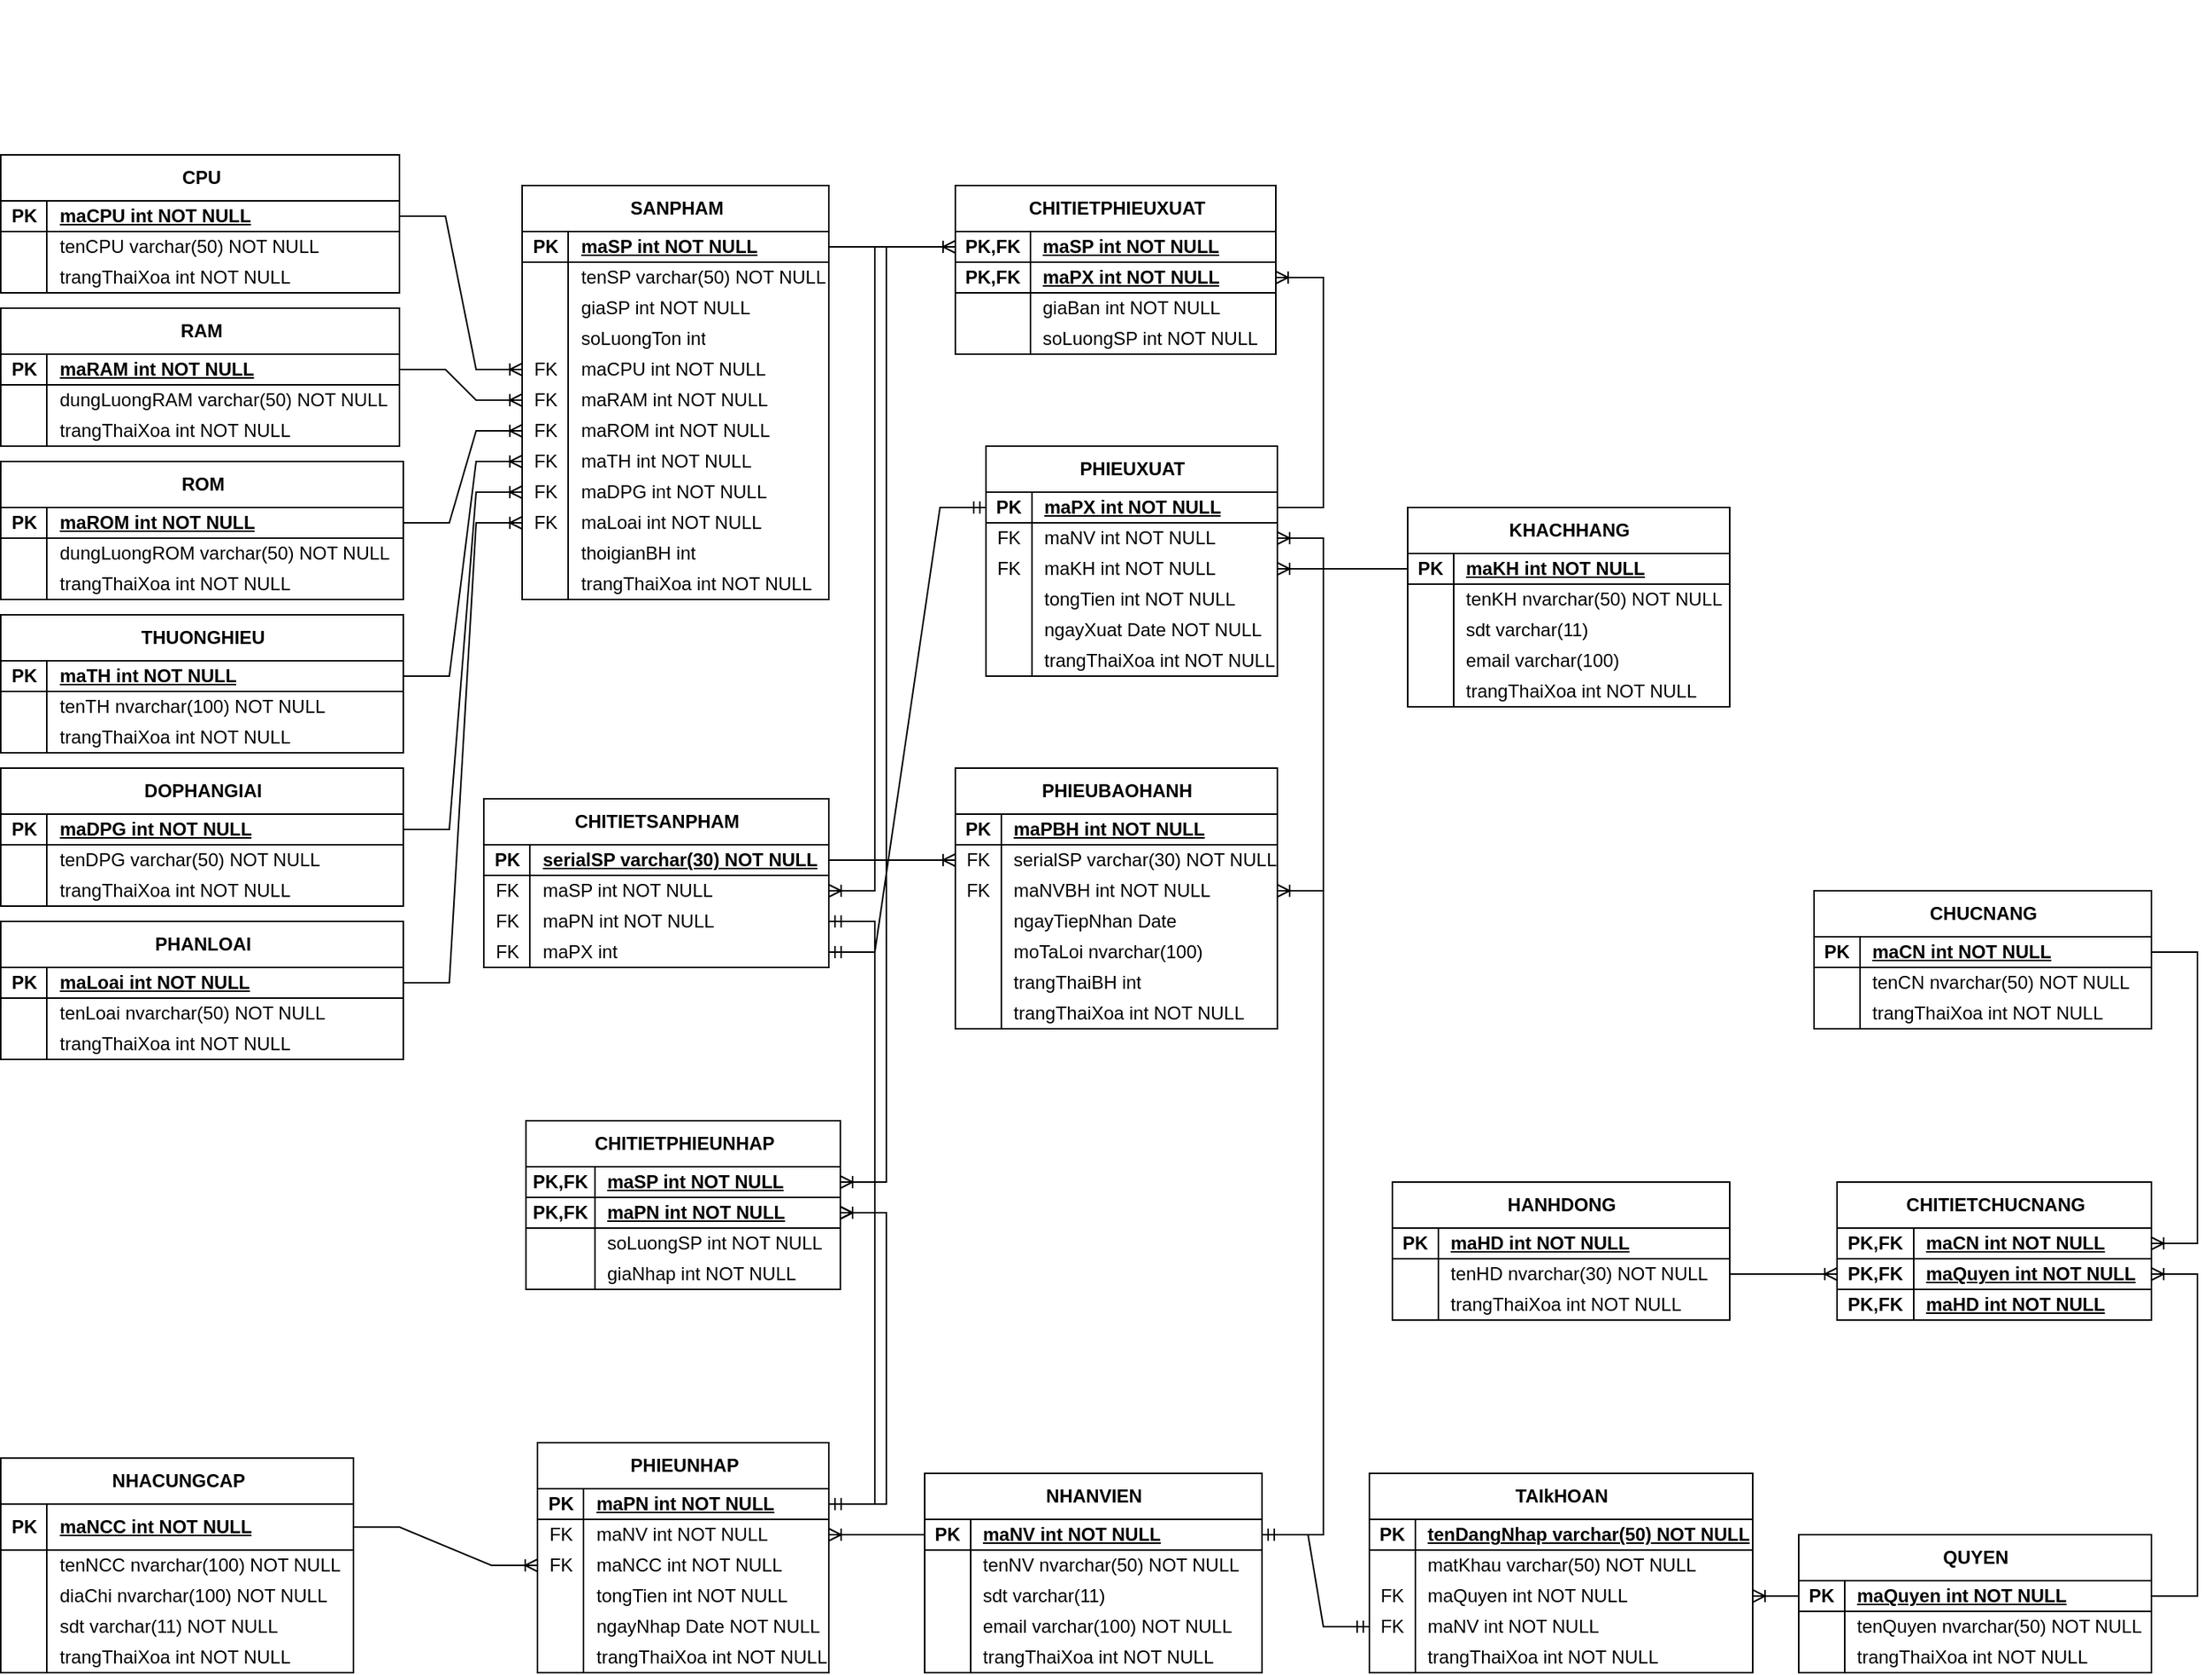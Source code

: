 <mxfile version="26.2.13">
  <diagram name="Page-1" id="oOjEucN-W3Ad_sHaKJ65">
    <mxGraphModel grid="1" page="1" gridSize="10" guides="1" tooltips="1" connect="1" arrows="1" fold="1" pageScale="1" pageWidth="850" pageHeight="1100" math="0" shadow="0">
      <root>
        <mxCell id="0" />
        <mxCell id="1" parent="0" />
        <mxCell id="W1LKQNy6F26Nz9s38gXq-1" value="CHUCNANG" style="shape=table;startSize=30;container=1;collapsible=1;childLayout=tableLayout;fixedRows=1;rowLines=0;fontStyle=1;align=center;resizeLast=1;html=1;" vertex="1" parent="1">
          <mxGeometry x="1150" y="700" width="220.0" height="90" as="geometry" />
        </mxCell>
        <mxCell id="W1LKQNy6F26Nz9s38gXq-2" value="" style="shape=tableRow;horizontal=0;startSize=0;swimlaneHead=0;swimlaneBody=0;fillColor=none;collapsible=0;dropTarget=0;points=[[0,0.5],[1,0.5]];portConstraint=eastwest;top=0;left=0;right=0;bottom=1;" vertex="1" parent="W1LKQNy6F26Nz9s38gXq-1">
          <mxGeometry y="30" width="220.0" height="20" as="geometry" />
        </mxCell>
        <mxCell id="W1LKQNy6F26Nz9s38gXq-3" value="PK" style="shape=partialRectangle;connectable=0;fillColor=none;top=0;left=0;bottom=0;right=0;fontStyle=1;overflow=hidden;whiteSpace=wrap;html=1;" vertex="1" parent="W1LKQNy6F26Nz9s38gXq-2">
          <mxGeometry width="30" height="20" as="geometry">
            <mxRectangle width="30" height="20" as="alternateBounds" />
          </mxGeometry>
        </mxCell>
        <mxCell id="W1LKQNy6F26Nz9s38gXq-4" value="maCN int NOT NULL" style="shape=partialRectangle;connectable=0;fillColor=none;top=0;left=0;bottom=0;right=0;align=left;spacingLeft=6;fontStyle=5;overflow=hidden;whiteSpace=wrap;html=1;" vertex="1" parent="W1LKQNy6F26Nz9s38gXq-2">
          <mxGeometry x="30" width="190.0" height="20" as="geometry">
            <mxRectangle width="190.0" height="20" as="alternateBounds" />
          </mxGeometry>
        </mxCell>
        <mxCell id="W1LKQNy6F26Nz9s38gXq-5" value="" style="shape=tableRow;horizontal=0;startSize=0;swimlaneHead=0;swimlaneBody=0;fillColor=none;collapsible=0;dropTarget=0;points=[[0,0.5],[1,0.5]];portConstraint=eastwest;top=0;left=0;right=0;bottom=0;" vertex="1" parent="W1LKQNy6F26Nz9s38gXq-1">
          <mxGeometry y="50" width="220.0" height="20" as="geometry" />
        </mxCell>
        <mxCell id="W1LKQNy6F26Nz9s38gXq-6" value="" style="shape=partialRectangle;connectable=0;fillColor=none;top=0;left=0;bottom=0;right=0;editable=1;overflow=hidden;whiteSpace=wrap;html=1;" vertex="1" parent="W1LKQNy6F26Nz9s38gXq-5">
          <mxGeometry width="30" height="20" as="geometry">
            <mxRectangle width="30" height="20" as="alternateBounds" />
          </mxGeometry>
        </mxCell>
        <mxCell id="W1LKQNy6F26Nz9s38gXq-7" value="tenCN nvarchar(50) NOT NULL" style="shape=partialRectangle;connectable=0;fillColor=none;top=0;left=0;bottom=0;right=0;align=left;spacingLeft=6;overflow=hidden;whiteSpace=wrap;html=1;" vertex="1" parent="W1LKQNy6F26Nz9s38gXq-5">
          <mxGeometry x="30" width="190.0" height="20" as="geometry">
            <mxRectangle width="190.0" height="20" as="alternateBounds" />
          </mxGeometry>
        </mxCell>
        <mxCell id="UqsHtny9dUL51nhaEHn1-141" value="" style="shape=tableRow;horizontal=0;startSize=0;swimlaneHead=0;swimlaneBody=0;fillColor=none;collapsible=0;dropTarget=0;points=[[0,0.5],[1,0.5]];portConstraint=eastwest;top=0;left=0;right=0;bottom=0;" vertex="1" parent="W1LKQNy6F26Nz9s38gXq-1">
          <mxGeometry y="70" width="220.0" height="20" as="geometry" />
        </mxCell>
        <mxCell id="UqsHtny9dUL51nhaEHn1-142" value="" style="shape=partialRectangle;connectable=0;fillColor=none;top=0;left=0;bottom=0;right=0;editable=1;overflow=hidden;whiteSpace=wrap;html=1;" vertex="1" parent="UqsHtny9dUL51nhaEHn1-141">
          <mxGeometry width="30" height="20" as="geometry">
            <mxRectangle width="30" height="20" as="alternateBounds" />
          </mxGeometry>
        </mxCell>
        <mxCell id="UqsHtny9dUL51nhaEHn1-143" value="trangThaiXoa int NOT NULL" style="shape=partialRectangle;connectable=0;fillColor=none;top=0;left=0;bottom=0;right=0;align=left;spacingLeft=6;overflow=hidden;whiteSpace=wrap;html=1;" vertex="1" parent="UqsHtny9dUL51nhaEHn1-141">
          <mxGeometry x="30" width="190.0" height="20" as="geometry">
            <mxRectangle width="190.0" height="20" as="alternateBounds" />
          </mxGeometry>
        </mxCell>
        <mxCell id="W1LKQNy6F26Nz9s38gXq-27" value="QUYEN" style="shape=table;startSize=30;container=1;collapsible=1;childLayout=tableLayout;fixedRows=1;rowLines=0;fontStyle=1;align=center;resizeLast=1;html=1;" vertex="1" parent="1">
          <mxGeometry x="1140" y="1120" width="230" height="90" as="geometry" />
        </mxCell>
        <mxCell id="W1LKQNy6F26Nz9s38gXq-28" value="" style="shape=tableRow;horizontal=0;startSize=0;swimlaneHead=0;swimlaneBody=0;fillColor=none;collapsible=0;dropTarget=0;points=[[0,0.5],[1,0.5]];portConstraint=eastwest;top=0;left=0;right=0;bottom=1;" vertex="1" parent="W1LKQNy6F26Nz9s38gXq-27">
          <mxGeometry y="30" width="230" height="20" as="geometry" />
        </mxCell>
        <mxCell id="W1LKQNy6F26Nz9s38gXq-29" value="PK" style="shape=partialRectangle;connectable=0;fillColor=none;top=0;left=0;bottom=0;right=0;fontStyle=1;overflow=hidden;whiteSpace=wrap;html=1;" vertex="1" parent="W1LKQNy6F26Nz9s38gXq-28">
          <mxGeometry width="30" height="20" as="geometry">
            <mxRectangle width="30" height="20" as="alternateBounds" />
          </mxGeometry>
        </mxCell>
        <mxCell id="W1LKQNy6F26Nz9s38gXq-30" value="maQuyen int NOT NULL" style="shape=partialRectangle;connectable=0;fillColor=none;top=0;left=0;bottom=0;right=0;align=left;spacingLeft=6;fontStyle=5;overflow=hidden;whiteSpace=wrap;html=1;" vertex="1" parent="W1LKQNy6F26Nz9s38gXq-28">
          <mxGeometry x="30" width="200" height="20" as="geometry">
            <mxRectangle width="200" height="20" as="alternateBounds" />
          </mxGeometry>
        </mxCell>
        <mxCell id="W1LKQNy6F26Nz9s38gXq-31" value="" style="shape=tableRow;horizontal=0;startSize=0;swimlaneHead=0;swimlaneBody=0;fillColor=none;collapsible=0;dropTarget=0;points=[[0,0.5],[1,0.5]];portConstraint=eastwest;top=0;left=0;right=0;bottom=0;" vertex="1" parent="W1LKQNy6F26Nz9s38gXq-27">
          <mxGeometry y="50" width="230" height="20" as="geometry" />
        </mxCell>
        <mxCell id="W1LKQNy6F26Nz9s38gXq-32" value="" style="shape=partialRectangle;connectable=0;fillColor=none;top=0;left=0;bottom=0;right=0;editable=1;overflow=hidden;whiteSpace=wrap;html=1;" vertex="1" parent="W1LKQNy6F26Nz9s38gXq-31">
          <mxGeometry width="30" height="20" as="geometry">
            <mxRectangle width="30" height="20" as="alternateBounds" />
          </mxGeometry>
        </mxCell>
        <mxCell id="W1LKQNy6F26Nz9s38gXq-33" value="tenQuyen nvarchar(50) NOT NULL" style="shape=partialRectangle;connectable=0;fillColor=none;top=0;left=0;bottom=0;right=0;align=left;spacingLeft=6;overflow=hidden;whiteSpace=wrap;html=1;" vertex="1" parent="W1LKQNy6F26Nz9s38gXq-31">
          <mxGeometry x="30" width="200" height="20" as="geometry">
            <mxRectangle width="200" height="20" as="alternateBounds" />
          </mxGeometry>
        </mxCell>
        <mxCell id="UqsHtny9dUL51nhaEHn1-138" value="" style="shape=tableRow;horizontal=0;startSize=0;swimlaneHead=0;swimlaneBody=0;fillColor=none;collapsible=0;dropTarget=0;points=[[0,0.5],[1,0.5]];portConstraint=eastwest;top=0;left=0;right=0;bottom=0;" vertex="1" parent="W1LKQNy6F26Nz9s38gXq-27">
          <mxGeometry y="70" width="230" height="20" as="geometry" />
        </mxCell>
        <mxCell id="UqsHtny9dUL51nhaEHn1-139" value="" style="shape=partialRectangle;connectable=0;fillColor=none;top=0;left=0;bottom=0;right=0;editable=1;overflow=hidden;whiteSpace=wrap;html=1;" vertex="1" parent="UqsHtny9dUL51nhaEHn1-138">
          <mxGeometry width="30" height="20" as="geometry">
            <mxRectangle width="30" height="20" as="alternateBounds" />
          </mxGeometry>
        </mxCell>
        <mxCell id="UqsHtny9dUL51nhaEHn1-140" value="trangThaiXoa int NOT NULL" style="shape=partialRectangle;connectable=0;fillColor=none;top=0;left=0;bottom=0;right=0;align=left;spacingLeft=6;overflow=hidden;whiteSpace=wrap;html=1;" vertex="1" parent="UqsHtny9dUL51nhaEHn1-138">
          <mxGeometry x="30" width="200" height="20" as="geometry">
            <mxRectangle width="200" height="20" as="alternateBounds" />
          </mxGeometry>
        </mxCell>
        <mxCell id="W1LKQNy6F26Nz9s38gXq-40" value="CHITIETPHIEUXUAT" style="shape=table;startSize=30;container=1;collapsible=1;childLayout=tableLayout;fixedRows=1;rowLines=0;fontStyle=1;align=center;resizeLast=1;html=1;" vertex="1" parent="1">
          <mxGeometry x="590" y="240" width="209" height="110" as="geometry" />
        </mxCell>
        <mxCell id="W1LKQNy6F26Nz9s38gXq-41" value="" style="shape=tableRow;horizontal=0;startSize=0;swimlaneHead=0;swimlaneBody=0;fillColor=none;collapsible=0;dropTarget=0;points=[[0,0.5],[1,0.5]];portConstraint=eastwest;top=0;left=0;right=0;bottom=1;" vertex="1" parent="W1LKQNy6F26Nz9s38gXq-40">
          <mxGeometry y="30" width="209" height="20" as="geometry" />
        </mxCell>
        <mxCell id="W1LKQNy6F26Nz9s38gXq-42" value="PK,FK" style="shape=partialRectangle;connectable=0;fillColor=none;top=0;left=0;bottom=0;right=0;fontStyle=1;overflow=hidden;whiteSpace=wrap;html=1;" vertex="1" parent="W1LKQNy6F26Nz9s38gXq-41">
          <mxGeometry width="49" height="20" as="geometry">
            <mxRectangle width="49" height="20" as="alternateBounds" />
          </mxGeometry>
        </mxCell>
        <mxCell id="W1LKQNy6F26Nz9s38gXq-43" value="maSP int NOT NULL" style="shape=partialRectangle;connectable=0;fillColor=none;top=0;left=0;bottom=0;right=0;align=left;spacingLeft=6;fontStyle=5;overflow=hidden;whiteSpace=wrap;html=1;" vertex="1" parent="W1LKQNy6F26Nz9s38gXq-41">
          <mxGeometry x="49" width="160" height="20" as="geometry">
            <mxRectangle width="160" height="20" as="alternateBounds" />
          </mxGeometry>
        </mxCell>
        <mxCell id="5MKMxzybHSafw_Cnewuu-4" value="" style="shape=tableRow;horizontal=0;startSize=0;swimlaneHead=0;swimlaneBody=0;fillColor=none;collapsible=0;dropTarget=0;points=[[0,0.5],[1,0.5]];portConstraint=eastwest;top=0;left=0;right=0;bottom=1;" vertex="1" parent="W1LKQNy6F26Nz9s38gXq-40">
          <mxGeometry y="50" width="209" height="20" as="geometry" />
        </mxCell>
        <mxCell id="5MKMxzybHSafw_Cnewuu-5" value="PK,FK" style="shape=partialRectangle;connectable=0;fillColor=none;top=0;left=0;bottom=0;right=0;fontStyle=1;overflow=hidden;whiteSpace=wrap;html=1;" vertex="1" parent="5MKMxzybHSafw_Cnewuu-4">
          <mxGeometry width="49" height="20" as="geometry">
            <mxRectangle width="49" height="20" as="alternateBounds" />
          </mxGeometry>
        </mxCell>
        <mxCell id="5MKMxzybHSafw_Cnewuu-6" value="maPX int NOT NULL" style="shape=partialRectangle;connectable=0;fillColor=none;top=0;left=0;bottom=0;right=0;align=left;spacingLeft=6;fontStyle=5;overflow=hidden;whiteSpace=wrap;html=1;" vertex="1" parent="5MKMxzybHSafw_Cnewuu-4">
          <mxGeometry x="49" width="160" height="20" as="geometry">
            <mxRectangle width="160" height="20" as="alternateBounds" />
          </mxGeometry>
        </mxCell>
        <mxCell id="5MKMxzybHSafw_Cnewuu-7" value="" style="shape=tableRow;horizontal=0;startSize=0;swimlaneHead=0;swimlaneBody=0;fillColor=none;collapsible=0;dropTarget=0;points=[[0,0.5],[1,0.5]];portConstraint=eastwest;top=0;left=0;right=0;bottom=0;" vertex="1" parent="W1LKQNy6F26Nz9s38gXq-40">
          <mxGeometry y="70" width="209" height="20" as="geometry" />
        </mxCell>
        <mxCell id="5MKMxzybHSafw_Cnewuu-8" value="" style="shape=partialRectangle;connectable=0;fillColor=none;top=0;left=0;bottom=0;right=0;editable=1;overflow=hidden;whiteSpace=wrap;html=1;" vertex="1" parent="5MKMxzybHSafw_Cnewuu-7">
          <mxGeometry width="49" height="20" as="geometry">
            <mxRectangle width="49" height="20" as="alternateBounds" />
          </mxGeometry>
        </mxCell>
        <mxCell id="5MKMxzybHSafw_Cnewuu-9" value="giaBan int NOT NULL" style="shape=partialRectangle;connectable=0;fillColor=none;top=0;left=0;bottom=0;right=0;align=left;spacingLeft=6;overflow=hidden;whiteSpace=wrap;html=1;" vertex="1" parent="5MKMxzybHSafw_Cnewuu-7">
          <mxGeometry x="49" width="160" height="20" as="geometry">
            <mxRectangle width="160" height="20" as="alternateBounds" />
          </mxGeometry>
        </mxCell>
        <mxCell id="5MKMxzybHSafw_Cnewuu-43" value="" style="shape=tableRow;horizontal=0;startSize=0;swimlaneHead=0;swimlaneBody=0;fillColor=none;collapsible=0;dropTarget=0;points=[[0,0.5],[1,0.5]];portConstraint=eastwest;top=0;left=0;right=0;bottom=0;" vertex="1" parent="W1LKQNy6F26Nz9s38gXq-40">
          <mxGeometry y="90" width="209" height="20" as="geometry" />
        </mxCell>
        <mxCell id="5MKMxzybHSafw_Cnewuu-44" value="" style="shape=partialRectangle;connectable=0;fillColor=none;top=0;left=0;bottom=0;right=0;editable=1;overflow=hidden;whiteSpace=wrap;html=1;" vertex="1" parent="5MKMxzybHSafw_Cnewuu-43">
          <mxGeometry width="49" height="20" as="geometry">
            <mxRectangle width="49" height="20" as="alternateBounds" />
          </mxGeometry>
        </mxCell>
        <mxCell id="5MKMxzybHSafw_Cnewuu-45" value="soLuongSP int NOT NULL" style="shape=partialRectangle;connectable=0;fillColor=none;top=0;left=0;bottom=0;right=0;align=left;spacingLeft=6;overflow=hidden;whiteSpace=wrap;html=1;" vertex="1" parent="5MKMxzybHSafw_Cnewuu-43">
          <mxGeometry x="49" width="160" height="20" as="geometry">
            <mxRectangle width="160" height="20" as="alternateBounds" />
          </mxGeometry>
        </mxCell>
        <mxCell id="W1LKQNy6F26Nz9s38gXq-53" value="CHITIETPHIEUNHAP" style="shape=table;startSize=30;container=1;collapsible=1;childLayout=tableLayout;fixedRows=1;rowLines=0;fontStyle=1;align=center;resizeLast=1;html=1;" vertex="1" parent="1">
          <mxGeometry x="310" y="850" width="205" height="110" as="geometry" />
        </mxCell>
        <mxCell id="W1LKQNy6F26Nz9s38gXq-54" value="" style="shape=tableRow;horizontal=0;startSize=0;swimlaneHead=0;swimlaneBody=0;fillColor=none;collapsible=0;dropTarget=0;points=[[0,0.5],[1,0.5]];portConstraint=eastwest;top=0;left=0;right=0;bottom=1;" vertex="1" parent="W1LKQNy6F26Nz9s38gXq-53">
          <mxGeometry y="30" width="205" height="20" as="geometry" />
        </mxCell>
        <mxCell id="W1LKQNy6F26Nz9s38gXq-55" value="PK,FK" style="shape=partialRectangle;connectable=0;fillColor=none;top=0;left=0;bottom=0;right=0;fontStyle=1;overflow=hidden;whiteSpace=wrap;html=1;" vertex="1" parent="W1LKQNy6F26Nz9s38gXq-54">
          <mxGeometry width="45" height="20" as="geometry">
            <mxRectangle width="45" height="20" as="alternateBounds" />
          </mxGeometry>
        </mxCell>
        <mxCell id="W1LKQNy6F26Nz9s38gXq-56" value="maSP int NOT NULL" style="shape=partialRectangle;connectable=0;fillColor=none;top=0;left=0;bottom=0;right=0;align=left;spacingLeft=6;fontStyle=5;overflow=hidden;whiteSpace=wrap;html=1;" vertex="1" parent="W1LKQNy6F26Nz9s38gXq-54">
          <mxGeometry x="45" width="160" height="20" as="geometry">
            <mxRectangle width="160" height="20" as="alternateBounds" />
          </mxGeometry>
        </mxCell>
        <mxCell id="5MKMxzybHSafw_Cnewuu-48" value="" style="shape=tableRow;horizontal=0;startSize=0;swimlaneHead=0;swimlaneBody=0;fillColor=none;collapsible=0;dropTarget=0;points=[[0,0.5],[1,0.5]];portConstraint=eastwest;top=0;left=0;right=0;bottom=1;" vertex="1" parent="W1LKQNy6F26Nz9s38gXq-53">
          <mxGeometry y="50" width="205" height="20" as="geometry" />
        </mxCell>
        <mxCell id="5MKMxzybHSafw_Cnewuu-49" value="PK,FK" style="shape=partialRectangle;connectable=0;fillColor=none;top=0;left=0;bottom=0;right=0;fontStyle=1;overflow=hidden;whiteSpace=wrap;html=1;" vertex="1" parent="5MKMxzybHSafw_Cnewuu-48">
          <mxGeometry width="45" height="20" as="geometry">
            <mxRectangle width="45" height="20" as="alternateBounds" />
          </mxGeometry>
        </mxCell>
        <mxCell id="5MKMxzybHSafw_Cnewuu-50" value="maPN int NOT NULL" style="shape=partialRectangle;connectable=0;fillColor=none;top=0;left=0;bottom=0;right=0;align=left;spacingLeft=6;fontStyle=5;overflow=hidden;whiteSpace=wrap;html=1;" vertex="1" parent="5MKMxzybHSafw_Cnewuu-48">
          <mxGeometry x="45" width="160" height="20" as="geometry">
            <mxRectangle width="160" height="20" as="alternateBounds" />
          </mxGeometry>
        </mxCell>
        <mxCell id="5MKMxzybHSafw_Cnewuu-51" value="" style="shape=tableRow;horizontal=0;startSize=0;swimlaneHead=0;swimlaneBody=0;fillColor=none;collapsible=0;dropTarget=0;points=[[0,0.5],[1,0.5]];portConstraint=eastwest;top=0;left=0;right=0;bottom=0;" vertex="1" parent="W1LKQNy6F26Nz9s38gXq-53">
          <mxGeometry y="70" width="205" height="20" as="geometry" />
        </mxCell>
        <mxCell id="5MKMxzybHSafw_Cnewuu-52" value="" style="shape=partialRectangle;connectable=0;fillColor=none;top=0;left=0;bottom=0;right=0;editable=1;overflow=hidden;whiteSpace=wrap;html=1;" vertex="1" parent="5MKMxzybHSafw_Cnewuu-51">
          <mxGeometry width="45" height="20" as="geometry">
            <mxRectangle width="45" height="20" as="alternateBounds" />
          </mxGeometry>
        </mxCell>
        <mxCell id="5MKMxzybHSafw_Cnewuu-53" value="soLuongSP int NOT NULL" style="shape=partialRectangle;connectable=0;fillColor=none;top=0;left=0;bottom=0;right=0;align=left;spacingLeft=6;overflow=hidden;whiteSpace=wrap;html=1;" vertex="1" parent="5MKMxzybHSafw_Cnewuu-51">
          <mxGeometry x="45" width="160" height="20" as="geometry">
            <mxRectangle width="160" height="20" as="alternateBounds" />
          </mxGeometry>
        </mxCell>
        <mxCell id="5MKMxzybHSafw_Cnewuu-54" value="" style="shape=tableRow;horizontal=0;startSize=0;swimlaneHead=0;swimlaneBody=0;fillColor=none;collapsible=0;dropTarget=0;points=[[0,0.5],[1,0.5]];portConstraint=eastwest;top=0;left=0;right=0;bottom=0;" vertex="1" parent="W1LKQNy6F26Nz9s38gXq-53">
          <mxGeometry y="90" width="205" height="20" as="geometry" />
        </mxCell>
        <mxCell id="5MKMxzybHSafw_Cnewuu-55" value="" style="shape=partialRectangle;connectable=0;fillColor=none;top=0;left=0;bottom=0;right=0;editable=1;overflow=hidden;whiteSpace=wrap;html=1;" vertex="1" parent="5MKMxzybHSafw_Cnewuu-54">
          <mxGeometry width="45" height="20" as="geometry">
            <mxRectangle width="45" height="20" as="alternateBounds" />
          </mxGeometry>
        </mxCell>
        <mxCell id="5MKMxzybHSafw_Cnewuu-56" value="giaNhap int NOT NULL" style="shape=partialRectangle;connectable=0;fillColor=none;top=0;left=0;bottom=0;right=0;align=left;spacingLeft=6;overflow=hidden;whiteSpace=wrap;html=1;" vertex="1" parent="5MKMxzybHSafw_Cnewuu-54">
          <mxGeometry x="45" width="160" height="20" as="geometry">
            <mxRectangle width="160" height="20" as="alternateBounds" />
          </mxGeometry>
        </mxCell>
        <mxCell id="W1LKQNy6F26Nz9s38gXq-66" value="PHIEUXUAT" style="shape=table;startSize=30;container=1;collapsible=1;childLayout=tableLayout;fixedRows=1;rowLines=0;fontStyle=1;align=center;resizeLast=1;html=1;" vertex="1" parent="1">
          <mxGeometry x="610" y="410" width="190" height="150" as="geometry" />
        </mxCell>
        <mxCell id="W1LKQNy6F26Nz9s38gXq-67" value="" style="shape=tableRow;horizontal=0;startSize=0;swimlaneHead=0;swimlaneBody=0;fillColor=none;collapsible=0;dropTarget=0;points=[[0,0.5],[1,0.5]];portConstraint=eastwest;top=0;left=0;right=0;bottom=1;" vertex="1" parent="W1LKQNy6F26Nz9s38gXq-66">
          <mxGeometry y="30" width="190" height="20" as="geometry" />
        </mxCell>
        <mxCell id="W1LKQNy6F26Nz9s38gXq-68" value="PK" style="shape=partialRectangle;connectable=0;fillColor=none;top=0;left=0;bottom=0;right=0;fontStyle=1;overflow=hidden;whiteSpace=wrap;html=1;" vertex="1" parent="W1LKQNy6F26Nz9s38gXq-67">
          <mxGeometry width="30" height="20" as="geometry">
            <mxRectangle width="30" height="20" as="alternateBounds" />
          </mxGeometry>
        </mxCell>
        <mxCell id="W1LKQNy6F26Nz9s38gXq-69" value="maPX int NOT NULL" style="shape=partialRectangle;connectable=0;fillColor=none;top=0;left=0;bottom=0;right=0;align=left;spacingLeft=6;fontStyle=5;overflow=hidden;whiteSpace=wrap;html=1;" vertex="1" parent="W1LKQNy6F26Nz9s38gXq-67">
          <mxGeometry x="30" width="160" height="20" as="geometry">
            <mxRectangle width="160" height="20" as="alternateBounds" />
          </mxGeometry>
        </mxCell>
        <mxCell id="W1LKQNy6F26Nz9s38gXq-70" value="" style="shape=tableRow;horizontal=0;startSize=0;swimlaneHead=0;swimlaneBody=0;fillColor=none;collapsible=0;dropTarget=0;points=[[0,0.5],[1,0.5]];portConstraint=eastwest;top=0;left=0;right=0;bottom=0;" vertex="1" parent="W1LKQNy6F26Nz9s38gXq-66">
          <mxGeometry y="50" width="190" height="20" as="geometry" />
        </mxCell>
        <mxCell id="W1LKQNy6F26Nz9s38gXq-71" value="FK" style="shape=partialRectangle;connectable=0;fillColor=none;top=0;left=0;bottom=0;right=0;editable=1;overflow=hidden;whiteSpace=wrap;html=1;" vertex="1" parent="W1LKQNy6F26Nz9s38gXq-70">
          <mxGeometry width="30" height="20" as="geometry">
            <mxRectangle width="30" height="20" as="alternateBounds" />
          </mxGeometry>
        </mxCell>
        <mxCell id="W1LKQNy6F26Nz9s38gXq-72" value="maNV int NOT NULL" style="shape=partialRectangle;connectable=0;fillColor=none;top=0;left=0;bottom=0;right=0;align=left;spacingLeft=6;overflow=hidden;whiteSpace=wrap;html=1;" vertex="1" parent="W1LKQNy6F26Nz9s38gXq-70">
          <mxGeometry x="30" width="160" height="20" as="geometry">
            <mxRectangle width="160" height="20" as="alternateBounds" />
          </mxGeometry>
        </mxCell>
        <mxCell id="W1LKQNy6F26Nz9s38gXq-73" value="" style="shape=tableRow;horizontal=0;startSize=0;swimlaneHead=0;swimlaneBody=0;fillColor=none;collapsible=0;dropTarget=0;points=[[0,0.5],[1,0.5]];portConstraint=eastwest;top=0;left=0;right=0;bottom=0;" vertex="1" parent="W1LKQNy6F26Nz9s38gXq-66">
          <mxGeometry y="70" width="190" height="20" as="geometry" />
        </mxCell>
        <mxCell id="W1LKQNy6F26Nz9s38gXq-74" value="FK" style="shape=partialRectangle;connectable=0;fillColor=none;top=0;left=0;bottom=0;right=0;editable=1;overflow=hidden;whiteSpace=wrap;html=1;" vertex="1" parent="W1LKQNy6F26Nz9s38gXq-73">
          <mxGeometry width="30" height="20" as="geometry">
            <mxRectangle width="30" height="20" as="alternateBounds" />
          </mxGeometry>
        </mxCell>
        <mxCell id="W1LKQNy6F26Nz9s38gXq-75" value="maKH int NOT NULL" style="shape=partialRectangle;connectable=0;fillColor=none;top=0;left=0;bottom=0;right=0;align=left;spacingLeft=6;overflow=hidden;whiteSpace=wrap;html=1;" vertex="1" parent="W1LKQNy6F26Nz9s38gXq-73">
          <mxGeometry x="30" width="160" height="20" as="geometry">
            <mxRectangle width="160" height="20" as="alternateBounds" />
          </mxGeometry>
        </mxCell>
        <mxCell id="W1LKQNy6F26Nz9s38gXq-76" value="" style="shape=tableRow;horizontal=0;startSize=0;swimlaneHead=0;swimlaneBody=0;fillColor=none;collapsible=0;dropTarget=0;points=[[0,0.5],[1,0.5]];portConstraint=eastwest;top=0;left=0;right=0;bottom=0;" vertex="1" parent="W1LKQNy6F26Nz9s38gXq-66">
          <mxGeometry y="90" width="190" height="20" as="geometry" />
        </mxCell>
        <mxCell id="W1LKQNy6F26Nz9s38gXq-77" value="" style="shape=partialRectangle;connectable=0;fillColor=none;top=0;left=0;bottom=0;right=0;editable=1;overflow=hidden;whiteSpace=wrap;html=1;" vertex="1" parent="W1LKQNy6F26Nz9s38gXq-76">
          <mxGeometry width="30" height="20" as="geometry">
            <mxRectangle width="30" height="20" as="alternateBounds" />
          </mxGeometry>
        </mxCell>
        <mxCell id="W1LKQNy6F26Nz9s38gXq-78" value="tongTien int NOT NULL" style="shape=partialRectangle;connectable=0;fillColor=none;top=0;left=0;bottom=0;right=0;align=left;spacingLeft=6;overflow=hidden;whiteSpace=wrap;html=1;" vertex="1" parent="W1LKQNy6F26Nz9s38gXq-76">
          <mxGeometry x="30" width="160" height="20" as="geometry">
            <mxRectangle width="160" height="20" as="alternateBounds" />
          </mxGeometry>
        </mxCell>
        <mxCell id="W1LKQNy6F26Nz9s38gXq-182" value="" style="shape=tableRow;horizontal=0;startSize=0;swimlaneHead=0;swimlaneBody=0;fillColor=none;collapsible=0;dropTarget=0;points=[[0,0.5],[1,0.5]];portConstraint=eastwest;top=0;left=0;right=0;bottom=0;" vertex="1" parent="W1LKQNy6F26Nz9s38gXq-66">
          <mxGeometry y="110" width="190" height="20" as="geometry" />
        </mxCell>
        <mxCell id="W1LKQNy6F26Nz9s38gXq-183" value="" style="shape=partialRectangle;connectable=0;fillColor=none;top=0;left=0;bottom=0;right=0;editable=1;overflow=hidden;whiteSpace=wrap;html=1;" vertex="1" parent="W1LKQNy6F26Nz9s38gXq-182">
          <mxGeometry width="30" height="20" as="geometry">
            <mxRectangle width="30" height="20" as="alternateBounds" />
          </mxGeometry>
        </mxCell>
        <mxCell id="W1LKQNy6F26Nz9s38gXq-184" value="ngayXuat Date NOT NULL" style="shape=partialRectangle;connectable=0;fillColor=none;top=0;left=0;bottom=0;right=0;align=left;spacingLeft=6;overflow=hidden;whiteSpace=wrap;html=1;" vertex="1" parent="W1LKQNy6F26Nz9s38gXq-182">
          <mxGeometry x="30" width="160" height="20" as="geometry">
            <mxRectangle width="160" height="20" as="alternateBounds" />
          </mxGeometry>
        </mxCell>
        <mxCell id="UqsHtny9dUL51nhaEHn1-115" value="" style="shape=tableRow;horizontal=0;startSize=0;swimlaneHead=0;swimlaneBody=0;fillColor=none;collapsible=0;dropTarget=0;points=[[0,0.5],[1,0.5]];portConstraint=eastwest;top=0;left=0;right=0;bottom=0;" vertex="1" parent="W1LKQNy6F26Nz9s38gXq-66">
          <mxGeometry y="130" width="190" height="20" as="geometry" />
        </mxCell>
        <mxCell id="UqsHtny9dUL51nhaEHn1-116" value="" style="shape=partialRectangle;connectable=0;fillColor=none;top=0;left=0;bottom=0;right=0;editable=1;overflow=hidden;whiteSpace=wrap;html=1;" vertex="1" parent="UqsHtny9dUL51nhaEHn1-115">
          <mxGeometry width="30" height="20" as="geometry">
            <mxRectangle width="30" height="20" as="alternateBounds" />
          </mxGeometry>
        </mxCell>
        <mxCell id="UqsHtny9dUL51nhaEHn1-117" value="trangThaiXoa int NOT NULL" style="shape=partialRectangle;connectable=0;fillColor=none;top=0;left=0;bottom=0;right=0;align=left;spacingLeft=6;overflow=hidden;whiteSpace=wrap;html=1;" vertex="1" parent="UqsHtny9dUL51nhaEHn1-115">
          <mxGeometry x="30" width="160" height="20" as="geometry">
            <mxRectangle width="160" height="20" as="alternateBounds" />
          </mxGeometry>
        </mxCell>
        <mxCell id="W1LKQNy6F26Nz9s38gXq-79" value="PHIEUNHAP" style="shape=table;startSize=30;container=1;collapsible=1;childLayout=tableLayout;fixedRows=1;rowLines=0;fontStyle=1;align=center;resizeLast=1;html=1;" vertex="1" parent="1">
          <mxGeometry x="317.5" y="1060" width="190" height="150" as="geometry" />
        </mxCell>
        <mxCell id="W1LKQNy6F26Nz9s38gXq-80" value="" style="shape=tableRow;horizontal=0;startSize=0;swimlaneHead=0;swimlaneBody=0;fillColor=none;collapsible=0;dropTarget=0;points=[[0,0.5],[1,0.5]];portConstraint=eastwest;top=0;left=0;right=0;bottom=1;" vertex="1" parent="W1LKQNy6F26Nz9s38gXq-79">
          <mxGeometry y="30" width="190" height="20" as="geometry" />
        </mxCell>
        <mxCell id="W1LKQNy6F26Nz9s38gXq-81" value="PK" style="shape=partialRectangle;connectable=0;fillColor=none;top=0;left=0;bottom=0;right=0;fontStyle=1;overflow=hidden;whiteSpace=wrap;html=1;" vertex="1" parent="W1LKQNy6F26Nz9s38gXq-80">
          <mxGeometry width="30" height="20" as="geometry">
            <mxRectangle width="30" height="20" as="alternateBounds" />
          </mxGeometry>
        </mxCell>
        <mxCell id="W1LKQNy6F26Nz9s38gXq-82" value="maPN int NOT NULL" style="shape=partialRectangle;connectable=0;fillColor=none;top=0;left=0;bottom=0;right=0;align=left;spacingLeft=6;fontStyle=5;overflow=hidden;whiteSpace=wrap;html=1;" vertex="1" parent="W1LKQNy6F26Nz9s38gXq-80">
          <mxGeometry x="30" width="160" height="20" as="geometry">
            <mxRectangle width="160" height="20" as="alternateBounds" />
          </mxGeometry>
        </mxCell>
        <mxCell id="W1LKQNy6F26Nz9s38gXq-83" value="" style="shape=tableRow;horizontal=0;startSize=0;swimlaneHead=0;swimlaneBody=0;fillColor=none;collapsible=0;dropTarget=0;points=[[0,0.5],[1,0.5]];portConstraint=eastwest;top=0;left=0;right=0;bottom=0;" vertex="1" parent="W1LKQNy6F26Nz9s38gXq-79">
          <mxGeometry y="50" width="190" height="20" as="geometry" />
        </mxCell>
        <mxCell id="W1LKQNy6F26Nz9s38gXq-84" value="FK" style="shape=partialRectangle;connectable=0;fillColor=none;top=0;left=0;bottom=0;right=0;editable=1;overflow=hidden;whiteSpace=wrap;html=1;" vertex="1" parent="W1LKQNy6F26Nz9s38gXq-83">
          <mxGeometry width="30" height="20" as="geometry">
            <mxRectangle width="30" height="20" as="alternateBounds" />
          </mxGeometry>
        </mxCell>
        <mxCell id="W1LKQNy6F26Nz9s38gXq-85" value="maNV int NOT NULL" style="shape=partialRectangle;connectable=0;fillColor=none;top=0;left=0;bottom=0;right=0;align=left;spacingLeft=6;overflow=hidden;whiteSpace=wrap;html=1;" vertex="1" parent="W1LKQNy6F26Nz9s38gXq-83">
          <mxGeometry x="30" width="160" height="20" as="geometry">
            <mxRectangle width="160" height="20" as="alternateBounds" />
          </mxGeometry>
        </mxCell>
        <mxCell id="W1LKQNy6F26Nz9s38gXq-86" value="" style="shape=tableRow;horizontal=0;startSize=0;swimlaneHead=0;swimlaneBody=0;fillColor=none;collapsible=0;dropTarget=0;points=[[0,0.5],[1,0.5]];portConstraint=eastwest;top=0;left=0;right=0;bottom=0;" vertex="1" parent="W1LKQNy6F26Nz9s38gXq-79">
          <mxGeometry y="70" width="190" height="20" as="geometry" />
        </mxCell>
        <mxCell id="W1LKQNy6F26Nz9s38gXq-87" value="FK" style="shape=partialRectangle;connectable=0;fillColor=none;top=0;left=0;bottom=0;right=0;editable=1;overflow=hidden;whiteSpace=wrap;html=1;" vertex="1" parent="W1LKQNy6F26Nz9s38gXq-86">
          <mxGeometry width="30" height="20" as="geometry">
            <mxRectangle width="30" height="20" as="alternateBounds" />
          </mxGeometry>
        </mxCell>
        <mxCell id="W1LKQNy6F26Nz9s38gXq-88" value="maNCC int NOT NULL" style="shape=partialRectangle;connectable=0;fillColor=none;top=0;left=0;bottom=0;right=0;align=left;spacingLeft=6;overflow=hidden;whiteSpace=wrap;html=1;" vertex="1" parent="W1LKQNy6F26Nz9s38gXq-86">
          <mxGeometry x="30" width="160" height="20" as="geometry">
            <mxRectangle width="160" height="20" as="alternateBounds" />
          </mxGeometry>
        </mxCell>
        <mxCell id="W1LKQNy6F26Nz9s38gXq-89" value="" style="shape=tableRow;horizontal=0;startSize=0;swimlaneHead=0;swimlaneBody=0;fillColor=none;collapsible=0;dropTarget=0;points=[[0,0.5],[1,0.5]];portConstraint=eastwest;top=0;left=0;right=0;bottom=0;" vertex="1" parent="W1LKQNy6F26Nz9s38gXq-79">
          <mxGeometry y="90" width="190" height="20" as="geometry" />
        </mxCell>
        <mxCell id="W1LKQNy6F26Nz9s38gXq-90" value="" style="shape=partialRectangle;connectable=0;fillColor=none;top=0;left=0;bottom=0;right=0;editable=1;overflow=hidden;whiteSpace=wrap;html=1;" vertex="1" parent="W1LKQNy6F26Nz9s38gXq-89">
          <mxGeometry width="30" height="20" as="geometry">
            <mxRectangle width="30" height="20" as="alternateBounds" />
          </mxGeometry>
        </mxCell>
        <mxCell id="W1LKQNy6F26Nz9s38gXq-91" value="tongTien int NOT NULL" style="shape=partialRectangle;connectable=0;fillColor=none;top=0;left=0;bottom=0;right=0;align=left;spacingLeft=6;overflow=hidden;whiteSpace=wrap;html=1;" vertex="1" parent="W1LKQNy6F26Nz9s38gXq-89">
          <mxGeometry x="30" width="160" height="20" as="geometry">
            <mxRectangle width="160" height="20" as="alternateBounds" />
          </mxGeometry>
        </mxCell>
        <mxCell id="W1LKQNy6F26Nz9s38gXq-166" value="" style="shape=tableRow;horizontal=0;startSize=0;swimlaneHead=0;swimlaneBody=0;fillColor=none;collapsible=0;dropTarget=0;points=[[0,0.5],[1,0.5]];portConstraint=eastwest;top=0;left=0;right=0;bottom=0;" vertex="1" parent="W1LKQNy6F26Nz9s38gXq-79">
          <mxGeometry y="110" width="190" height="20" as="geometry" />
        </mxCell>
        <mxCell id="W1LKQNy6F26Nz9s38gXq-167" value="" style="shape=partialRectangle;connectable=0;fillColor=none;top=0;left=0;bottom=0;right=0;editable=1;overflow=hidden;whiteSpace=wrap;html=1;" vertex="1" parent="W1LKQNy6F26Nz9s38gXq-166">
          <mxGeometry width="30" height="20" as="geometry">
            <mxRectangle width="30" height="20" as="alternateBounds" />
          </mxGeometry>
        </mxCell>
        <mxCell id="W1LKQNy6F26Nz9s38gXq-168" value="ngayNhap Date NOT NULL" style="shape=partialRectangle;connectable=0;fillColor=none;top=0;left=0;bottom=0;right=0;align=left;spacingLeft=6;overflow=hidden;whiteSpace=wrap;html=1;" vertex="1" parent="W1LKQNy6F26Nz9s38gXq-166">
          <mxGeometry x="30" width="160" height="20" as="geometry">
            <mxRectangle width="160" height="20" as="alternateBounds" />
          </mxGeometry>
        </mxCell>
        <mxCell id="UqsHtny9dUL51nhaEHn1-112" value="" style="shape=tableRow;horizontal=0;startSize=0;swimlaneHead=0;swimlaneBody=0;fillColor=none;collapsible=0;dropTarget=0;points=[[0,0.5],[1,0.5]];portConstraint=eastwest;top=0;left=0;right=0;bottom=0;" vertex="1" parent="W1LKQNy6F26Nz9s38gXq-79">
          <mxGeometry y="130" width="190" height="20" as="geometry" />
        </mxCell>
        <mxCell id="UqsHtny9dUL51nhaEHn1-113" value="" style="shape=partialRectangle;connectable=0;fillColor=none;top=0;left=0;bottom=0;right=0;editable=1;overflow=hidden;whiteSpace=wrap;html=1;" vertex="1" parent="UqsHtny9dUL51nhaEHn1-112">
          <mxGeometry width="30" height="20" as="geometry">
            <mxRectangle width="30" height="20" as="alternateBounds" />
          </mxGeometry>
        </mxCell>
        <mxCell id="UqsHtny9dUL51nhaEHn1-114" value="trangThaiXoa int NOT NULL" style="shape=partialRectangle;connectable=0;fillColor=none;top=0;left=0;bottom=0;right=0;align=left;spacingLeft=6;overflow=hidden;whiteSpace=wrap;html=1;" vertex="1" parent="UqsHtny9dUL51nhaEHn1-112">
          <mxGeometry x="30" width="160" height="20" as="geometry">
            <mxRectangle width="160" height="20" as="alternateBounds" />
          </mxGeometry>
        </mxCell>
        <mxCell id="W1LKQNy6F26Nz9s38gXq-92" value="NHACUNGCAP" style="shape=table;startSize=30;container=1;collapsible=1;childLayout=tableLayout;fixedRows=1;rowLines=0;fontStyle=1;align=center;resizeLast=1;html=1;" vertex="1" parent="1">
          <mxGeometry x="-32.5" y="1070" width="230" height="140" as="geometry" />
        </mxCell>
        <mxCell id="W1LKQNy6F26Nz9s38gXq-93" value="" style="shape=tableRow;horizontal=0;startSize=0;swimlaneHead=0;swimlaneBody=0;fillColor=none;collapsible=0;dropTarget=0;points=[[0,0.5],[1,0.5]];portConstraint=eastwest;top=0;left=0;right=0;bottom=1;" vertex="1" parent="W1LKQNy6F26Nz9s38gXq-92">
          <mxGeometry y="30" width="230" height="30" as="geometry" />
        </mxCell>
        <mxCell id="W1LKQNy6F26Nz9s38gXq-94" value="PK" style="shape=partialRectangle;connectable=0;fillColor=none;top=0;left=0;bottom=0;right=0;fontStyle=1;overflow=hidden;whiteSpace=wrap;html=1;" vertex="1" parent="W1LKQNy6F26Nz9s38gXq-93">
          <mxGeometry width="30" height="30" as="geometry">
            <mxRectangle width="30" height="30" as="alternateBounds" />
          </mxGeometry>
        </mxCell>
        <mxCell id="W1LKQNy6F26Nz9s38gXq-95" value="maNCC int NOT NULL" style="shape=partialRectangle;connectable=0;fillColor=none;top=0;left=0;bottom=0;right=0;align=left;spacingLeft=6;fontStyle=5;overflow=hidden;whiteSpace=wrap;html=1;" vertex="1" parent="W1LKQNy6F26Nz9s38gXq-93">
          <mxGeometry x="30" width="200" height="30" as="geometry">
            <mxRectangle width="200" height="30" as="alternateBounds" />
          </mxGeometry>
        </mxCell>
        <mxCell id="W1LKQNy6F26Nz9s38gXq-96" value="" style="shape=tableRow;horizontal=0;startSize=0;swimlaneHead=0;swimlaneBody=0;fillColor=none;collapsible=0;dropTarget=0;points=[[0,0.5],[1,0.5]];portConstraint=eastwest;top=0;left=0;right=0;bottom=0;" vertex="1" parent="W1LKQNy6F26Nz9s38gXq-92">
          <mxGeometry y="60" width="230" height="20" as="geometry" />
        </mxCell>
        <mxCell id="W1LKQNy6F26Nz9s38gXq-97" value="" style="shape=partialRectangle;connectable=0;fillColor=none;top=0;left=0;bottom=0;right=0;editable=1;overflow=hidden;whiteSpace=wrap;html=1;" vertex="1" parent="W1LKQNy6F26Nz9s38gXq-96">
          <mxGeometry width="30" height="20" as="geometry">
            <mxRectangle width="30" height="20" as="alternateBounds" />
          </mxGeometry>
        </mxCell>
        <mxCell id="W1LKQNy6F26Nz9s38gXq-98" value="tenNCC nvarchar(100) NOT NULL" style="shape=partialRectangle;connectable=0;fillColor=none;top=0;left=0;bottom=0;right=0;align=left;spacingLeft=6;overflow=hidden;whiteSpace=wrap;html=1;" vertex="1" parent="W1LKQNy6F26Nz9s38gXq-96">
          <mxGeometry x="30" width="200" height="20" as="geometry">
            <mxRectangle width="200" height="20" as="alternateBounds" />
          </mxGeometry>
        </mxCell>
        <mxCell id="W1LKQNy6F26Nz9s38gXq-99" value="" style="shape=tableRow;horizontal=0;startSize=0;swimlaneHead=0;swimlaneBody=0;fillColor=none;collapsible=0;dropTarget=0;points=[[0,0.5],[1,0.5]];portConstraint=eastwest;top=0;left=0;right=0;bottom=0;" vertex="1" parent="W1LKQNy6F26Nz9s38gXq-92">
          <mxGeometry y="80" width="230" height="20" as="geometry" />
        </mxCell>
        <mxCell id="W1LKQNy6F26Nz9s38gXq-100" value="" style="shape=partialRectangle;connectable=0;fillColor=none;top=0;left=0;bottom=0;right=0;editable=1;overflow=hidden;whiteSpace=wrap;html=1;" vertex="1" parent="W1LKQNy6F26Nz9s38gXq-99">
          <mxGeometry width="30" height="20" as="geometry">
            <mxRectangle width="30" height="20" as="alternateBounds" />
          </mxGeometry>
        </mxCell>
        <mxCell id="W1LKQNy6F26Nz9s38gXq-101" value="diaChi nvarchar(100) NOT NULL" style="shape=partialRectangle;connectable=0;fillColor=none;top=0;left=0;bottom=0;right=0;align=left;spacingLeft=6;overflow=hidden;whiteSpace=wrap;html=1;" vertex="1" parent="W1LKQNy6F26Nz9s38gXq-99">
          <mxGeometry x="30" width="200" height="20" as="geometry">
            <mxRectangle width="200" height="20" as="alternateBounds" />
          </mxGeometry>
        </mxCell>
        <mxCell id="W1LKQNy6F26Nz9s38gXq-102" value="" style="shape=tableRow;horizontal=0;startSize=0;swimlaneHead=0;swimlaneBody=0;fillColor=none;collapsible=0;dropTarget=0;points=[[0,0.5],[1,0.5]];portConstraint=eastwest;top=0;left=0;right=0;bottom=0;" vertex="1" parent="W1LKQNy6F26Nz9s38gXq-92">
          <mxGeometry y="100" width="230" height="20" as="geometry" />
        </mxCell>
        <mxCell id="W1LKQNy6F26Nz9s38gXq-103" value="" style="shape=partialRectangle;connectable=0;fillColor=none;top=0;left=0;bottom=0;right=0;editable=1;overflow=hidden;whiteSpace=wrap;html=1;" vertex="1" parent="W1LKQNy6F26Nz9s38gXq-102">
          <mxGeometry width="30" height="20" as="geometry">
            <mxRectangle width="30" height="20" as="alternateBounds" />
          </mxGeometry>
        </mxCell>
        <mxCell id="W1LKQNy6F26Nz9s38gXq-104" value="sdt varchar(11) NOT NULL" style="shape=partialRectangle;connectable=0;fillColor=none;top=0;left=0;bottom=0;right=0;align=left;spacingLeft=6;overflow=hidden;whiteSpace=wrap;html=1;" vertex="1" parent="W1LKQNy6F26Nz9s38gXq-102">
          <mxGeometry x="30" width="200" height="20" as="geometry">
            <mxRectangle width="200" height="20" as="alternateBounds" />
          </mxGeometry>
        </mxCell>
        <mxCell id="UqsHtny9dUL51nhaEHn1-106" value="" style="shape=tableRow;horizontal=0;startSize=0;swimlaneHead=0;swimlaneBody=0;fillColor=none;collapsible=0;dropTarget=0;points=[[0,0.5],[1,0.5]];portConstraint=eastwest;top=0;left=0;right=0;bottom=0;" vertex="1" parent="W1LKQNy6F26Nz9s38gXq-92">
          <mxGeometry y="120" width="230" height="20" as="geometry" />
        </mxCell>
        <mxCell id="UqsHtny9dUL51nhaEHn1-107" value="" style="shape=partialRectangle;connectable=0;fillColor=none;top=0;left=0;bottom=0;right=0;editable=1;overflow=hidden;whiteSpace=wrap;html=1;" vertex="1" parent="UqsHtny9dUL51nhaEHn1-106">
          <mxGeometry width="30" height="20" as="geometry">
            <mxRectangle width="30" height="20" as="alternateBounds" />
          </mxGeometry>
        </mxCell>
        <mxCell id="UqsHtny9dUL51nhaEHn1-108" value="trangThaiXoa int NOT NULL" style="shape=partialRectangle;connectable=0;fillColor=none;top=0;left=0;bottom=0;right=0;align=left;spacingLeft=6;overflow=hidden;whiteSpace=wrap;html=1;" vertex="1" parent="UqsHtny9dUL51nhaEHn1-106">
          <mxGeometry x="30" width="200" height="20" as="geometry">
            <mxRectangle width="200" height="20" as="alternateBounds" />
          </mxGeometry>
        </mxCell>
        <mxCell id="W1LKQNy6F26Nz9s38gXq-105" value="KHACHHANG" style="shape=table;startSize=30;container=1;collapsible=1;childLayout=tableLayout;fixedRows=1;rowLines=0;fontStyle=1;align=center;resizeLast=1;html=1;" vertex="1" parent="1">
          <mxGeometry x="885" y="450" width="210" height="130" as="geometry" />
        </mxCell>
        <mxCell id="W1LKQNy6F26Nz9s38gXq-106" value="" style="shape=tableRow;horizontal=0;startSize=0;swimlaneHead=0;swimlaneBody=0;fillColor=none;collapsible=0;dropTarget=0;points=[[0,0.5],[1,0.5]];portConstraint=eastwest;top=0;left=0;right=0;bottom=1;" vertex="1" parent="W1LKQNy6F26Nz9s38gXq-105">
          <mxGeometry y="30" width="210" height="20" as="geometry" />
        </mxCell>
        <mxCell id="W1LKQNy6F26Nz9s38gXq-107" value="PK" style="shape=partialRectangle;connectable=0;fillColor=none;top=0;left=0;bottom=0;right=0;fontStyle=1;overflow=hidden;whiteSpace=wrap;html=1;" vertex="1" parent="W1LKQNy6F26Nz9s38gXq-106">
          <mxGeometry width="30" height="20" as="geometry">
            <mxRectangle width="30" height="20" as="alternateBounds" />
          </mxGeometry>
        </mxCell>
        <mxCell id="W1LKQNy6F26Nz9s38gXq-108" value="maKH int NOT NULL" style="shape=partialRectangle;connectable=0;fillColor=none;top=0;left=0;bottom=0;right=0;align=left;spacingLeft=6;fontStyle=5;overflow=hidden;whiteSpace=wrap;html=1;" vertex="1" parent="W1LKQNy6F26Nz9s38gXq-106">
          <mxGeometry x="30" width="180" height="20" as="geometry">
            <mxRectangle width="180" height="20" as="alternateBounds" />
          </mxGeometry>
        </mxCell>
        <mxCell id="W1LKQNy6F26Nz9s38gXq-109" value="" style="shape=tableRow;horizontal=0;startSize=0;swimlaneHead=0;swimlaneBody=0;fillColor=none;collapsible=0;dropTarget=0;points=[[0,0.5],[1,0.5]];portConstraint=eastwest;top=0;left=0;right=0;bottom=0;" vertex="1" parent="W1LKQNy6F26Nz9s38gXq-105">
          <mxGeometry y="50" width="210" height="20" as="geometry" />
        </mxCell>
        <mxCell id="W1LKQNy6F26Nz9s38gXq-110" value="" style="shape=partialRectangle;connectable=0;fillColor=none;top=0;left=0;bottom=0;right=0;editable=1;overflow=hidden;whiteSpace=wrap;html=1;" vertex="1" parent="W1LKQNy6F26Nz9s38gXq-109">
          <mxGeometry width="30" height="20" as="geometry">
            <mxRectangle width="30" height="20" as="alternateBounds" />
          </mxGeometry>
        </mxCell>
        <mxCell id="W1LKQNy6F26Nz9s38gXq-111" value="tenKH nvarchar(50) NOT NULL" style="shape=partialRectangle;connectable=0;fillColor=none;top=0;left=0;bottom=0;right=0;align=left;spacingLeft=6;overflow=hidden;whiteSpace=wrap;html=1;" vertex="1" parent="W1LKQNy6F26Nz9s38gXq-109">
          <mxGeometry x="30" width="180" height="20" as="geometry">
            <mxRectangle width="180" height="20" as="alternateBounds" />
          </mxGeometry>
        </mxCell>
        <mxCell id="W1LKQNy6F26Nz9s38gXq-112" value="" style="shape=tableRow;horizontal=0;startSize=0;swimlaneHead=0;swimlaneBody=0;fillColor=none;collapsible=0;dropTarget=0;points=[[0,0.5],[1,0.5]];portConstraint=eastwest;top=0;left=0;right=0;bottom=0;" vertex="1" parent="W1LKQNy6F26Nz9s38gXq-105">
          <mxGeometry y="70" width="210" height="20" as="geometry" />
        </mxCell>
        <mxCell id="W1LKQNy6F26Nz9s38gXq-113" value="" style="shape=partialRectangle;connectable=0;fillColor=none;top=0;left=0;bottom=0;right=0;editable=1;overflow=hidden;whiteSpace=wrap;html=1;" vertex="1" parent="W1LKQNy6F26Nz9s38gXq-112">
          <mxGeometry width="30" height="20" as="geometry">
            <mxRectangle width="30" height="20" as="alternateBounds" />
          </mxGeometry>
        </mxCell>
        <mxCell id="W1LKQNy6F26Nz9s38gXq-114" value="sdt varchar(11)&amp;nbsp;" style="shape=partialRectangle;connectable=0;fillColor=none;top=0;left=0;bottom=0;right=0;align=left;spacingLeft=6;overflow=hidden;whiteSpace=wrap;html=1;" vertex="1" parent="W1LKQNy6F26Nz9s38gXq-112">
          <mxGeometry x="30" width="180" height="20" as="geometry">
            <mxRectangle width="180" height="20" as="alternateBounds" />
          </mxGeometry>
        </mxCell>
        <mxCell id="W1LKQNy6F26Nz9s38gXq-115" value="" style="shape=tableRow;horizontal=0;startSize=0;swimlaneHead=0;swimlaneBody=0;fillColor=none;collapsible=0;dropTarget=0;points=[[0,0.5],[1,0.5]];portConstraint=eastwest;top=0;left=0;right=0;bottom=0;" vertex="1" parent="W1LKQNy6F26Nz9s38gXq-105">
          <mxGeometry y="90" width="210" height="20" as="geometry" />
        </mxCell>
        <mxCell id="W1LKQNy6F26Nz9s38gXq-116" value="" style="shape=partialRectangle;connectable=0;fillColor=none;top=0;left=0;bottom=0;right=0;editable=1;overflow=hidden;whiteSpace=wrap;html=1;" vertex="1" parent="W1LKQNy6F26Nz9s38gXq-115">
          <mxGeometry width="30" height="20" as="geometry">
            <mxRectangle width="30" height="20" as="alternateBounds" />
          </mxGeometry>
        </mxCell>
        <mxCell id="W1LKQNy6F26Nz9s38gXq-117" value="email varchar(100)" style="shape=partialRectangle;connectable=0;fillColor=none;top=0;left=0;bottom=0;right=0;align=left;spacingLeft=6;overflow=hidden;whiteSpace=wrap;html=1;" vertex="1" parent="W1LKQNy6F26Nz9s38gXq-115">
          <mxGeometry x="30" width="180" height="20" as="geometry">
            <mxRectangle width="180" height="20" as="alternateBounds" />
          </mxGeometry>
        </mxCell>
        <mxCell id="UqsHtny9dUL51nhaEHn1-135" value="" style="shape=tableRow;horizontal=0;startSize=0;swimlaneHead=0;swimlaneBody=0;fillColor=none;collapsible=0;dropTarget=0;points=[[0,0.5],[1,0.5]];portConstraint=eastwest;top=0;left=0;right=0;bottom=0;" vertex="1" parent="W1LKQNy6F26Nz9s38gXq-105">
          <mxGeometry y="110" width="210" height="20" as="geometry" />
        </mxCell>
        <mxCell id="UqsHtny9dUL51nhaEHn1-136" value="" style="shape=partialRectangle;connectable=0;fillColor=none;top=0;left=0;bottom=0;right=0;editable=1;overflow=hidden;whiteSpace=wrap;html=1;" vertex="1" parent="UqsHtny9dUL51nhaEHn1-135">
          <mxGeometry width="30" height="20" as="geometry">
            <mxRectangle width="30" height="20" as="alternateBounds" />
          </mxGeometry>
        </mxCell>
        <mxCell id="UqsHtny9dUL51nhaEHn1-137" value="trangThaiXoa int NOT NULL" style="shape=partialRectangle;connectable=0;fillColor=none;top=0;left=0;bottom=0;right=0;align=left;spacingLeft=6;overflow=hidden;whiteSpace=wrap;html=1;" vertex="1" parent="UqsHtny9dUL51nhaEHn1-135">
          <mxGeometry x="30" width="180" height="20" as="geometry">
            <mxRectangle width="180" height="20" as="alternateBounds" />
          </mxGeometry>
        </mxCell>
        <mxCell id="W1LKQNy6F26Nz9s38gXq-118" value="NHANVIEN" style="shape=table;startSize=30;container=1;collapsible=1;childLayout=tableLayout;fixedRows=1;rowLines=0;fontStyle=1;align=center;resizeLast=1;html=1;" vertex="1" parent="1">
          <mxGeometry x="570" y="1080" width="220" height="130" as="geometry" />
        </mxCell>
        <mxCell id="W1LKQNy6F26Nz9s38gXq-119" value="" style="shape=tableRow;horizontal=0;startSize=0;swimlaneHead=0;swimlaneBody=0;fillColor=none;collapsible=0;dropTarget=0;points=[[0,0.5],[1,0.5]];portConstraint=eastwest;top=0;left=0;right=0;bottom=1;" vertex="1" parent="W1LKQNy6F26Nz9s38gXq-118">
          <mxGeometry y="30" width="220" height="20" as="geometry" />
        </mxCell>
        <mxCell id="W1LKQNy6F26Nz9s38gXq-120" value="PK" style="shape=partialRectangle;connectable=0;fillColor=none;top=0;left=0;bottom=0;right=0;fontStyle=1;overflow=hidden;whiteSpace=wrap;html=1;" vertex="1" parent="W1LKQNy6F26Nz9s38gXq-119">
          <mxGeometry width="30" height="20" as="geometry">
            <mxRectangle width="30" height="20" as="alternateBounds" />
          </mxGeometry>
        </mxCell>
        <mxCell id="W1LKQNy6F26Nz9s38gXq-121" value="maNV int NOT NULL" style="shape=partialRectangle;connectable=0;fillColor=none;top=0;left=0;bottom=0;right=0;align=left;spacingLeft=6;fontStyle=5;overflow=hidden;whiteSpace=wrap;html=1;" vertex="1" parent="W1LKQNy6F26Nz9s38gXq-119">
          <mxGeometry x="30" width="190" height="20" as="geometry">
            <mxRectangle width="190" height="20" as="alternateBounds" />
          </mxGeometry>
        </mxCell>
        <mxCell id="W1LKQNy6F26Nz9s38gXq-122" value="" style="shape=tableRow;horizontal=0;startSize=0;swimlaneHead=0;swimlaneBody=0;fillColor=none;collapsible=0;dropTarget=0;points=[[0,0.5],[1,0.5]];portConstraint=eastwest;top=0;left=0;right=0;bottom=0;" vertex="1" parent="W1LKQNy6F26Nz9s38gXq-118">
          <mxGeometry y="50" width="220" height="20" as="geometry" />
        </mxCell>
        <mxCell id="W1LKQNy6F26Nz9s38gXq-123" value="" style="shape=partialRectangle;connectable=0;fillColor=none;top=0;left=0;bottom=0;right=0;editable=1;overflow=hidden;whiteSpace=wrap;html=1;" vertex="1" parent="W1LKQNy6F26Nz9s38gXq-122">
          <mxGeometry width="30" height="20" as="geometry">
            <mxRectangle width="30" height="20" as="alternateBounds" />
          </mxGeometry>
        </mxCell>
        <mxCell id="W1LKQNy6F26Nz9s38gXq-124" value="tenNV nvarchar(50) NOT NULL" style="shape=partialRectangle;connectable=0;fillColor=none;top=0;left=0;bottom=0;right=0;align=left;spacingLeft=6;overflow=hidden;whiteSpace=wrap;html=1;" vertex="1" parent="W1LKQNy6F26Nz9s38gXq-122">
          <mxGeometry x="30" width="190" height="20" as="geometry">
            <mxRectangle width="190" height="20" as="alternateBounds" />
          </mxGeometry>
        </mxCell>
        <mxCell id="W1LKQNy6F26Nz9s38gXq-157" value="" style="shape=tableRow;horizontal=0;startSize=0;swimlaneHead=0;swimlaneBody=0;fillColor=none;collapsible=0;dropTarget=0;points=[[0,0.5],[1,0.5]];portConstraint=eastwest;top=0;left=0;right=0;bottom=0;" vertex="1" parent="W1LKQNy6F26Nz9s38gXq-118">
          <mxGeometry y="70" width="220" height="20" as="geometry" />
        </mxCell>
        <mxCell id="W1LKQNy6F26Nz9s38gXq-158" value="" style="shape=partialRectangle;connectable=0;fillColor=none;top=0;left=0;bottom=0;right=0;editable=1;overflow=hidden;whiteSpace=wrap;html=1;" vertex="1" parent="W1LKQNy6F26Nz9s38gXq-157">
          <mxGeometry width="30" height="20" as="geometry">
            <mxRectangle width="30" height="20" as="alternateBounds" />
          </mxGeometry>
        </mxCell>
        <mxCell id="W1LKQNy6F26Nz9s38gXq-159" value="sdt varchar(11)" style="shape=partialRectangle;connectable=0;fillColor=none;top=0;left=0;bottom=0;right=0;align=left;spacingLeft=6;overflow=hidden;whiteSpace=wrap;html=1;" vertex="1" parent="W1LKQNy6F26Nz9s38gXq-157">
          <mxGeometry x="30" width="190" height="20" as="geometry">
            <mxRectangle width="190" height="20" as="alternateBounds" />
          </mxGeometry>
        </mxCell>
        <mxCell id="W1LKQNy6F26Nz9s38gXq-160" value="" style="shape=tableRow;horizontal=0;startSize=0;swimlaneHead=0;swimlaneBody=0;fillColor=none;collapsible=0;dropTarget=0;points=[[0,0.5],[1,0.5]];portConstraint=eastwest;top=0;left=0;right=0;bottom=0;" vertex="1" parent="W1LKQNy6F26Nz9s38gXq-118">
          <mxGeometry y="90" width="220" height="20" as="geometry" />
        </mxCell>
        <mxCell id="W1LKQNy6F26Nz9s38gXq-161" value="" style="shape=partialRectangle;connectable=0;fillColor=none;top=0;left=0;bottom=0;right=0;editable=1;overflow=hidden;whiteSpace=wrap;html=1;" vertex="1" parent="W1LKQNy6F26Nz9s38gXq-160">
          <mxGeometry width="30" height="20" as="geometry">
            <mxRectangle width="30" height="20" as="alternateBounds" />
          </mxGeometry>
        </mxCell>
        <mxCell id="W1LKQNy6F26Nz9s38gXq-162" value="email varchar(100) NOT NULL" style="shape=partialRectangle;connectable=0;fillColor=none;top=0;left=0;bottom=0;right=0;align=left;spacingLeft=6;overflow=hidden;whiteSpace=wrap;html=1;" vertex="1" parent="W1LKQNy6F26Nz9s38gXq-160">
          <mxGeometry x="30" width="190" height="20" as="geometry">
            <mxRectangle width="190" height="20" as="alternateBounds" />
          </mxGeometry>
        </mxCell>
        <mxCell id="UqsHtny9dUL51nhaEHn1-118" value="" style="shape=tableRow;horizontal=0;startSize=0;swimlaneHead=0;swimlaneBody=0;fillColor=none;collapsible=0;dropTarget=0;points=[[0,0.5],[1,0.5]];portConstraint=eastwest;top=0;left=0;right=0;bottom=0;" vertex="1" parent="W1LKQNy6F26Nz9s38gXq-118">
          <mxGeometry y="110" width="220" height="20" as="geometry" />
        </mxCell>
        <mxCell id="UqsHtny9dUL51nhaEHn1-119" value="" style="shape=partialRectangle;connectable=0;fillColor=none;top=0;left=0;bottom=0;right=0;editable=1;overflow=hidden;whiteSpace=wrap;html=1;" vertex="1" parent="UqsHtny9dUL51nhaEHn1-118">
          <mxGeometry width="30" height="20" as="geometry">
            <mxRectangle width="30" height="20" as="alternateBounds" />
          </mxGeometry>
        </mxCell>
        <mxCell id="UqsHtny9dUL51nhaEHn1-120" value="trangThaiXoa int NOT NULL" style="shape=partialRectangle;connectable=0;fillColor=none;top=0;left=0;bottom=0;right=0;align=left;spacingLeft=6;overflow=hidden;whiteSpace=wrap;html=1;" vertex="1" parent="UqsHtny9dUL51nhaEHn1-118">
          <mxGeometry x="30" width="190" height="20" as="geometry">
            <mxRectangle width="190" height="20" as="alternateBounds" />
          </mxGeometry>
        </mxCell>
        <mxCell id="W1LKQNy6F26Nz9s38gXq-131" value="SANPHAM" style="shape=table;startSize=30;container=1;collapsible=1;childLayout=tableLayout;fixedRows=1;rowLines=0;fontStyle=1;align=center;resizeLast=1;html=1;" vertex="1" parent="1">
          <mxGeometry x="307.5" y="240" width="200" height="270" as="geometry" />
        </mxCell>
        <mxCell id="W1LKQNy6F26Nz9s38gXq-132" value="" style="shape=tableRow;horizontal=0;startSize=0;swimlaneHead=0;swimlaneBody=0;fillColor=none;collapsible=0;dropTarget=0;points=[[0,0.5],[1,0.5]];portConstraint=eastwest;top=0;left=0;right=0;bottom=1;" vertex="1" parent="W1LKQNy6F26Nz9s38gXq-131">
          <mxGeometry y="30" width="200" height="20" as="geometry" />
        </mxCell>
        <mxCell id="W1LKQNy6F26Nz9s38gXq-133" value="PK" style="shape=partialRectangle;connectable=0;fillColor=none;top=0;left=0;bottom=0;right=0;fontStyle=1;overflow=hidden;whiteSpace=wrap;html=1;" vertex="1" parent="W1LKQNy6F26Nz9s38gXq-132">
          <mxGeometry width="30" height="20" as="geometry">
            <mxRectangle width="30" height="20" as="alternateBounds" />
          </mxGeometry>
        </mxCell>
        <mxCell id="W1LKQNy6F26Nz9s38gXq-134" value="maSP int NOT NULL" style="shape=partialRectangle;connectable=0;fillColor=none;top=0;left=0;bottom=0;right=0;align=left;spacingLeft=6;fontStyle=5;overflow=hidden;whiteSpace=wrap;html=1;" vertex="1" parent="W1LKQNy6F26Nz9s38gXq-132">
          <mxGeometry x="30" width="170" height="20" as="geometry">
            <mxRectangle width="170" height="20" as="alternateBounds" />
          </mxGeometry>
        </mxCell>
        <mxCell id="W1LKQNy6F26Nz9s38gXq-135" value="" style="shape=tableRow;horizontal=0;startSize=0;swimlaneHead=0;swimlaneBody=0;fillColor=none;collapsible=0;dropTarget=0;points=[[0,0.5],[1,0.5]];portConstraint=eastwest;top=0;left=0;right=0;bottom=0;" vertex="1" parent="W1LKQNy6F26Nz9s38gXq-131">
          <mxGeometry y="50" width="200" height="20" as="geometry" />
        </mxCell>
        <mxCell id="W1LKQNy6F26Nz9s38gXq-136" value="" style="shape=partialRectangle;connectable=0;fillColor=none;top=0;left=0;bottom=0;right=0;editable=1;overflow=hidden;whiteSpace=wrap;html=1;" vertex="1" parent="W1LKQNy6F26Nz9s38gXq-135">
          <mxGeometry width="30" height="20" as="geometry">
            <mxRectangle width="30" height="20" as="alternateBounds" />
          </mxGeometry>
        </mxCell>
        <mxCell id="W1LKQNy6F26Nz9s38gXq-137" value="tenSP varchar(50) NOT NULL" style="shape=partialRectangle;connectable=0;fillColor=none;top=0;left=0;bottom=0;right=0;align=left;spacingLeft=6;overflow=hidden;whiteSpace=wrap;html=1;" vertex="1" parent="W1LKQNy6F26Nz9s38gXq-135">
          <mxGeometry x="30" width="170" height="20" as="geometry">
            <mxRectangle width="170" height="20" as="alternateBounds" />
          </mxGeometry>
        </mxCell>
        <mxCell id="W1LKQNy6F26Nz9s38gXq-138" value="" style="shape=tableRow;horizontal=0;startSize=0;swimlaneHead=0;swimlaneBody=0;fillColor=none;collapsible=0;dropTarget=0;points=[[0,0.5],[1,0.5]];portConstraint=eastwest;top=0;left=0;right=0;bottom=0;" vertex="1" parent="W1LKQNy6F26Nz9s38gXq-131">
          <mxGeometry y="70" width="200" height="20" as="geometry" />
        </mxCell>
        <mxCell id="W1LKQNy6F26Nz9s38gXq-139" value="" style="shape=partialRectangle;connectable=0;fillColor=none;top=0;left=0;bottom=0;right=0;editable=1;overflow=hidden;whiteSpace=wrap;html=1;" vertex="1" parent="W1LKQNy6F26Nz9s38gXq-138">
          <mxGeometry width="30" height="20" as="geometry">
            <mxRectangle width="30" height="20" as="alternateBounds" />
          </mxGeometry>
        </mxCell>
        <mxCell id="W1LKQNy6F26Nz9s38gXq-140" value="giaSP int NOT NULL" style="shape=partialRectangle;connectable=0;fillColor=none;top=0;left=0;bottom=0;right=0;align=left;spacingLeft=6;overflow=hidden;whiteSpace=wrap;html=1;" vertex="1" parent="W1LKQNy6F26Nz9s38gXq-138">
          <mxGeometry x="30" width="170" height="20" as="geometry">
            <mxRectangle width="170" height="20" as="alternateBounds" />
          </mxGeometry>
        </mxCell>
        <mxCell id="W1LKQNy6F26Nz9s38gXq-141" value="" style="shape=tableRow;horizontal=0;startSize=0;swimlaneHead=0;swimlaneBody=0;fillColor=none;collapsible=0;dropTarget=0;points=[[0,0.5],[1,0.5]];portConstraint=eastwest;top=0;left=0;right=0;bottom=0;" vertex="1" parent="W1LKQNy6F26Nz9s38gXq-131">
          <mxGeometry y="90" width="200" height="20" as="geometry" />
        </mxCell>
        <mxCell id="W1LKQNy6F26Nz9s38gXq-142" value="" style="shape=partialRectangle;connectable=0;fillColor=none;top=0;left=0;bottom=0;right=0;editable=1;overflow=hidden;whiteSpace=wrap;html=1;" vertex="1" parent="W1LKQNy6F26Nz9s38gXq-141">
          <mxGeometry width="30" height="20" as="geometry">
            <mxRectangle width="30" height="20" as="alternateBounds" />
          </mxGeometry>
        </mxCell>
        <mxCell id="W1LKQNy6F26Nz9s38gXq-143" value="soLuongTon int" style="shape=partialRectangle;connectable=0;fillColor=none;top=0;left=0;bottom=0;right=0;align=left;spacingLeft=6;overflow=hidden;whiteSpace=wrap;html=1;" vertex="1" parent="W1LKQNy6F26Nz9s38gXq-141">
          <mxGeometry x="30" width="170" height="20" as="geometry">
            <mxRectangle width="170" height="20" as="alternateBounds" />
          </mxGeometry>
        </mxCell>
        <mxCell id="W1LKQNy6F26Nz9s38gXq-310" value="" style="shape=tableRow;horizontal=0;startSize=0;swimlaneHead=0;swimlaneBody=0;fillColor=none;collapsible=0;dropTarget=0;points=[[0,0.5],[1,0.5]];portConstraint=eastwest;top=0;left=0;right=0;bottom=0;" vertex="1" parent="W1LKQNy6F26Nz9s38gXq-131">
          <mxGeometry y="110" width="200" height="20" as="geometry" />
        </mxCell>
        <mxCell id="W1LKQNy6F26Nz9s38gXq-311" value="FK" style="shape=partialRectangle;connectable=0;fillColor=none;top=0;left=0;bottom=0;right=0;editable=1;overflow=hidden;whiteSpace=wrap;html=1;" vertex="1" parent="W1LKQNy6F26Nz9s38gXq-310">
          <mxGeometry width="30" height="20" as="geometry">
            <mxRectangle width="30" height="20" as="alternateBounds" />
          </mxGeometry>
        </mxCell>
        <mxCell id="W1LKQNy6F26Nz9s38gXq-312" value="maCPU int NOT NULL" style="shape=partialRectangle;connectable=0;fillColor=none;top=0;left=0;bottom=0;right=0;align=left;spacingLeft=6;overflow=hidden;whiteSpace=wrap;html=1;" vertex="1" parent="W1LKQNy6F26Nz9s38gXq-310">
          <mxGeometry x="30" width="170" height="20" as="geometry">
            <mxRectangle width="170" height="20" as="alternateBounds" />
          </mxGeometry>
        </mxCell>
        <mxCell id="W1LKQNy6F26Nz9s38gXq-313" value="" style="shape=tableRow;horizontal=0;startSize=0;swimlaneHead=0;swimlaneBody=0;fillColor=none;collapsible=0;dropTarget=0;points=[[0,0.5],[1,0.5]];portConstraint=eastwest;top=0;left=0;right=0;bottom=0;" vertex="1" parent="W1LKQNy6F26Nz9s38gXq-131">
          <mxGeometry y="130" width="200" height="20" as="geometry" />
        </mxCell>
        <mxCell id="W1LKQNy6F26Nz9s38gXq-314" value="FK" style="shape=partialRectangle;connectable=0;fillColor=none;top=0;left=0;bottom=0;right=0;editable=1;overflow=hidden;whiteSpace=wrap;html=1;" vertex="1" parent="W1LKQNy6F26Nz9s38gXq-313">
          <mxGeometry width="30" height="20" as="geometry">
            <mxRectangle width="30" height="20" as="alternateBounds" />
          </mxGeometry>
        </mxCell>
        <mxCell id="W1LKQNy6F26Nz9s38gXq-315" value="maRAM int NOT NULL" style="shape=partialRectangle;connectable=0;fillColor=none;top=0;left=0;bottom=0;right=0;align=left;spacingLeft=6;overflow=hidden;whiteSpace=wrap;html=1;" vertex="1" parent="W1LKQNy6F26Nz9s38gXq-313">
          <mxGeometry x="30" width="170" height="20" as="geometry">
            <mxRectangle width="170" height="20" as="alternateBounds" />
          </mxGeometry>
        </mxCell>
        <mxCell id="W1LKQNy6F26Nz9s38gXq-316" value="" style="shape=tableRow;horizontal=0;startSize=0;swimlaneHead=0;swimlaneBody=0;fillColor=none;collapsible=0;dropTarget=0;points=[[0,0.5],[1,0.5]];portConstraint=eastwest;top=0;left=0;right=0;bottom=0;" vertex="1" parent="W1LKQNy6F26Nz9s38gXq-131">
          <mxGeometry y="150" width="200" height="20" as="geometry" />
        </mxCell>
        <mxCell id="W1LKQNy6F26Nz9s38gXq-317" value="FK" style="shape=partialRectangle;connectable=0;fillColor=none;top=0;left=0;bottom=0;right=0;editable=1;overflow=hidden;whiteSpace=wrap;html=1;" vertex="1" parent="W1LKQNy6F26Nz9s38gXq-316">
          <mxGeometry width="30" height="20" as="geometry">
            <mxRectangle width="30" height="20" as="alternateBounds" />
          </mxGeometry>
        </mxCell>
        <mxCell id="W1LKQNy6F26Nz9s38gXq-318" value="maROM int NOT NULL" style="shape=partialRectangle;connectable=0;fillColor=none;top=0;left=0;bottom=0;right=0;align=left;spacingLeft=6;overflow=hidden;whiteSpace=wrap;html=1;" vertex="1" parent="W1LKQNy6F26Nz9s38gXq-316">
          <mxGeometry x="30" width="170" height="20" as="geometry">
            <mxRectangle width="170" height="20" as="alternateBounds" />
          </mxGeometry>
        </mxCell>
        <mxCell id="W1LKQNy6F26Nz9s38gXq-319" value="" style="shape=tableRow;horizontal=0;startSize=0;swimlaneHead=0;swimlaneBody=0;fillColor=none;collapsible=0;dropTarget=0;points=[[0,0.5],[1,0.5]];portConstraint=eastwest;top=0;left=0;right=0;bottom=0;" vertex="1" parent="W1LKQNy6F26Nz9s38gXq-131">
          <mxGeometry y="170" width="200" height="20" as="geometry" />
        </mxCell>
        <mxCell id="W1LKQNy6F26Nz9s38gXq-320" value="FK" style="shape=partialRectangle;connectable=0;fillColor=none;top=0;left=0;bottom=0;right=0;editable=1;overflow=hidden;whiteSpace=wrap;html=1;" vertex="1" parent="W1LKQNy6F26Nz9s38gXq-319">
          <mxGeometry width="30" height="20" as="geometry">
            <mxRectangle width="30" height="20" as="alternateBounds" />
          </mxGeometry>
        </mxCell>
        <mxCell id="W1LKQNy6F26Nz9s38gXq-321" value="maTH int NOT NULL" style="shape=partialRectangle;connectable=0;fillColor=none;top=0;left=0;bottom=0;right=0;align=left;spacingLeft=6;overflow=hidden;whiteSpace=wrap;html=1;" vertex="1" parent="W1LKQNy6F26Nz9s38gXq-319">
          <mxGeometry x="30" width="170" height="20" as="geometry">
            <mxRectangle width="170" height="20" as="alternateBounds" />
          </mxGeometry>
        </mxCell>
        <mxCell id="W1LKQNy6F26Nz9s38gXq-322" value="" style="shape=tableRow;horizontal=0;startSize=0;swimlaneHead=0;swimlaneBody=0;fillColor=none;collapsible=0;dropTarget=0;points=[[0,0.5],[1,0.5]];portConstraint=eastwest;top=0;left=0;right=0;bottom=0;" vertex="1" parent="W1LKQNy6F26Nz9s38gXq-131">
          <mxGeometry y="190" width="200" height="20" as="geometry" />
        </mxCell>
        <mxCell id="W1LKQNy6F26Nz9s38gXq-323" value="FK" style="shape=partialRectangle;connectable=0;fillColor=none;top=0;left=0;bottom=0;right=0;editable=1;overflow=hidden;whiteSpace=wrap;html=1;" vertex="1" parent="W1LKQNy6F26Nz9s38gXq-322">
          <mxGeometry width="30" height="20" as="geometry">
            <mxRectangle width="30" height="20" as="alternateBounds" />
          </mxGeometry>
        </mxCell>
        <mxCell id="W1LKQNy6F26Nz9s38gXq-324" value="maDPG int NOT NULL" style="shape=partialRectangle;connectable=0;fillColor=none;top=0;left=0;bottom=0;right=0;align=left;spacingLeft=6;overflow=hidden;whiteSpace=wrap;html=1;" vertex="1" parent="W1LKQNy6F26Nz9s38gXq-322">
          <mxGeometry x="30" width="170" height="20" as="geometry">
            <mxRectangle width="170" height="20" as="alternateBounds" />
          </mxGeometry>
        </mxCell>
        <mxCell id="W1LKQNy6F26Nz9s38gXq-353" value="" style="shape=tableRow;horizontal=0;startSize=0;swimlaneHead=0;swimlaneBody=0;fillColor=none;collapsible=0;dropTarget=0;points=[[0,0.5],[1,0.5]];portConstraint=eastwest;top=0;left=0;right=0;bottom=0;" vertex="1" parent="W1LKQNy6F26Nz9s38gXq-131">
          <mxGeometry y="210" width="200" height="20" as="geometry" />
        </mxCell>
        <mxCell id="W1LKQNy6F26Nz9s38gXq-354" value="FK" style="shape=partialRectangle;connectable=0;fillColor=none;top=0;left=0;bottom=0;right=0;editable=1;overflow=hidden;whiteSpace=wrap;html=1;" vertex="1" parent="W1LKQNy6F26Nz9s38gXq-353">
          <mxGeometry width="30" height="20" as="geometry">
            <mxRectangle width="30" height="20" as="alternateBounds" />
          </mxGeometry>
        </mxCell>
        <mxCell id="W1LKQNy6F26Nz9s38gXq-355" value="maLoai int NOT NULL" style="shape=partialRectangle;connectable=0;fillColor=none;top=0;left=0;bottom=0;right=0;align=left;spacingLeft=6;overflow=hidden;whiteSpace=wrap;html=1;" vertex="1" parent="W1LKQNy6F26Nz9s38gXq-353">
          <mxGeometry x="30" width="170" height="20" as="geometry">
            <mxRectangle width="170" height="20" as="alternateBounds" />
          </mxGeometry>
        </mxCell>
        <mxCell id="5MKMxzybHSafw_Cnewuu-108" value="" style="shape=tableRow;horizontal=0;startSize=0;swimlaneHead=0;swimlaneBody=0;fillColor=none;collapsible=0;dropTarget=0;points=[[0,0.5],[1,0.5]];portConstraint=eastwest;top=0;left=0;right=0;bottom=0;" vertex="1" parent="W1LKQNy6F26Nz9s38gXq-131">
          <mxGeometry y="230" width="200" height="20" as="geometry" />
        </mxCell>
        <mxCell id="5MKMxzybHSafw_Cnewuu-109" value="" style="shape=partialRectangle;connectable=0;fillColor=none;top=0;left=0;bottom=0;right=0;editable=1;overflow=hidden;whiteSpace=wrap;html=1;" vertex="1" parent="5MKMxzybHSafw_Cnewuu-108">
          <mxGeometry width="30" height="20" as="geometry">
            <mxRectangle width="30" height="20" as="alternateBounds" />
          </mxGeometry>
        </mxCell>
        <mxCell id="5MKMxzybHSafw_Cnewuu-110" value="thoigianBH int&amp;nbsp;" style="shape=partialRectangle;connectable=0;fillColor=none;top=0;left=0;bottom=0;right=0;align=left;spacingLeft=6;overflow=hidden;whiteSpace=wrap;html=1;" vertex="1" parent="5MKMxzybHSafw_Cnewuu-108">
          <mxGeometry x="30" width="170" height="20" as="geometry">
            <mxRectangle width="170" height="20" as="alternateBounds" />
          </mxGeometry>
        </mxCell>
        <mxCell id="UqsHtny9dUL51nhaEHn1-71" value="" style="shape=tableRow;horizontal=0;startSize=0;swimlaneHead=0;swimlaneBody=0;fillColor=none;collapsible=0;dropTarget=0;points=[[0,0.5],[1,0.5]];portConstraint=eastwest;top=0;left=0;right=0;bottom=0;" vertex="1" parent="W1LKQNy6F26Nz9s38gXq-131">
          <mxGeometry y="250" width="200" height="20" as="geometry" />
        </mxCell>
        <mxCell id="UqsHtny9dUL51nhaEHn1-72" value="" style="shape=partialRectangle;connectable=0;fillColor=none;top=0;left=0;bottom=0;right=0;editable=1;overflow=hidden;whiteSpace=wrap;html=1;" vertex="1" parent="UqsHtny9dUL51nhaEHn1-71">
          <mxGeometry width="30" height="20" as="geometry">
            <mxRectangle width="30" height="20" as="alternateBounds" />
          </mxGeometry>
        </mxCell>
        <mxCell id="UqsHtny9dUL51nhaEHn1-73" value="trangThaiXoa int NOT NULL&amp;nbsp;" style="shape=partialRectangle;connectable=0;fillColor=none;top=0;left=0;bottom=0;right=0;align=left;spacingLeft=6;overflow=hidden;whiteSpace=wrap;html=1;" vertex="1" parent="UqsHtny9dUL51nhaEHn1-71">
          <mxGeometry x="30" width="170" height="20" as="geometry">
            <mxRectangle width="170" height="20" as="alternateBounds" />
          </mxGeometry>
        </mxCell>
        <mxCell id="W1LKQNy6F26Nz9s38gXq-144" value="CHITIETCHUCNANG" style="shape=table;startSize=30;container=1;collapsible=1;childLayout=tableLayout;fixedRows=1;rowLines=0;fontStyle=1;align=center;resizeLast=1;html=1;" vertex="1" parent="1">
          <mxGeometry x="1165" y="890" width="205" height="90" as="geometry" />
        </mxCell>
        <mxCell id="W1LKQNy6F26Nz9s38gXq-145" value="" style="shape=tableRow;horizontal=0;startSize=0;swimlaneHead=0;swimlaneBody=0;fillColor=none;collapsible=0;dropTarget=0;points=[[0,0.5],[1,0.5]];portConstraint=eastwest;top=0;left=0;right=0;bottom=1;" vertex="1" parent="W1LKQNy6F26Nz9s38gXq-144">
          <mxGeometry y="30" width="205" height="20" as="geometry" />
        </mxCell>
        <mxCell id="W1LKQNy6F26Nz9s38gXq-146" value="PK,FK" style="shape=partialRectangle;connectable=0;fillColor=none;top=0;left=0;bottom=0;right=0;fontStyle=1;overflow=hidden;whiteSpace=wrap;html=1;" vertex="1" parent="W1LKQNy6F26Nz9s38gXq-145">
          <mxGeometry width="50" height="20" as="geometry">
            <mxRectangle width="50" height="20" as="alternateBounds" />
          </mxGeometry>
        </mxCell>
        <mxCell id="W1LKQNy6F26Nz9s38gXq-147" value="maCN int NOT NULL" style="shape=partialRectangle;connectable=0;fillColor=none;top=0;left=0;bottom=0;right=0;align=left;spacingLeft=6;fontStyle=5;overflow=hidden;whiteSpace=wrap;html=1;" vertex="1" parent="W1LKQNy6F26Nz9s38gXq-145">
          <mxGeometry x="50" width="155" height="20" as="geometry">
            <mxRectangle width="155" height="20" as="alternateBounds" />
          </mxGeometry>
        </mxCell>
        <mxCell id="5MKMxzybHSafw_Cnewuu-57" value="" style="shape=tableRow;horizontal=0;startSize=0;swimlaneHead=0;swimlaneBody=0;fillColor=none;collapsible=0;dropTarget=0;points=[[0,0.5],[1,0.5]];portConstraint=eastwest;top=0;left=0;right=0;bottom=1;" vertex="1" parent="W1LKQNy6F26Nz9s38gXq-144">
          <mxGeometry y="50" width="205" height="20" as="geometry" />
        </mxCell>
        <mxCell id="5MKMxzybHSafw_Cnewuu-58" value="PK,FK" style="shape=partialRectangle;connectable=0;fillColor=none;top=0;left=0;bottom=0;right=0;fontStyle=1;overflow=hidden;whiteSpace=wrap;html=1;" vertex="1" parent="5MKMxzybHSafw_Cnewuu-57">
          <mxGeometry width="50" height="20" as="geometry">
            <mxRectangle width="50" height="20" as="alternateBounds" />
          </mxGeometry>
        </mxCell>
        <mxCell id="5MKMxzybHSafw_Cnewuu-59" value="maQuyen int NOT NULL" style="shape=partialRectangle;connectable=0;fillColor=none;top=0;left=0;bottom=0;right=0;align=left;spacingLeft=6;fontStyle=5;overflow=hidden;whiteSpace=wrap;html=1;" vertex="1" parent="5MKMxzybHSafw_Cnewuu-57">
          <mxGeometry x="50" width="155" height="20" as="geometry">
            <mxRectangle width="155" height="20" as="alternateBounds" />
          </mxGeometry>
        </mxCell>
        <mxCell id="UqsHtny9dUL51nhaEHn1-144" value="" style="shape=tableRow;horizontal=0;startSize=0;swimlaneHead=0;swimlaneBody=0;fillColor=none;collapsible=0;dropTarget=0;points=[[0,0.5],[1,0.5]];portConstraint=eastwest;top=0;left=0;right=0;bottom=1;" vertex="1" parent="W1LKQNy6F26Nz9s38gXq-144">
          <mxGeometry y="70" width="205" height="20" as="geometry" />
        </mxCell>
        <mxCell id="UqsHtny9dUL51nhaEHn1-145" value="PK,FK" style="shape=partialRectangle;connectable=0;fillColor=none;top=0;left=0;bottom=0;right=0;fontStyle=1;overflow=hidden;whiteSpace=wrap;html=1;" vertex="1" parent="UqsHtny9dUL51nhaEHn1-144">
          <mxGeometry width="50" height="20" as="geometry">
            <mxRectangle width="50" height="20" as="alternateBounds" />
          </mxGeometry>
        </mxCell>
        <mxCell id="UqsHtny9dUL51nhaEHn1-146" value="maHD int NOT NULL" style="shape=partialRectangle;connectable=0;fillColor=none;top=0;left=0;bottom=0;right=0;align=left;spacingLeft=6;fontStyle=5;overflow=hidden;whiteSpace=wrap;html=1;" vertex="1" parent="UqsHtny9dUL51nhaEHn1-144">
          <mxGeometry x="50" width="155" height="20" as="geometry">
            <mxRectangle width="155" height="20" as="alternateBounds" />
          </mxGeometry>
        </mxCell>
        <mxCell id="W1LKQNy6F26Nz9s38gXq-195" value="" style="edgeStyle=entityRelationEdgeStyle;fontSize=12;html=1;endArrow=ERoneToMany;rounded=0;" edge="1" parent="1" source="W1LKQNy6F26Nz9s38gXq-106" target="W1LKQNy6F26Nz9s38gXq-73">
          <mxGeometry width="100" height="100" relative="1" as="geometry">
            <mxPoint x="830" y="390" as="sourcePoint" />
            <mxPoint x="570" y="710" as="targetPoint" />
          </mxGeometry>
        </mxCell>
        <mxCell id="W1LKQNy6F26Nz9s38gXq-196" value="" style="edgeStyle=entityRelationEdgeStyle;fontSize=12;html=1;endArrow=ERoneToMany;rounded=0;" edge="1" parent="1" source="W1LKQNy6F26Nz9s38gXq-119" target="W1LKQNy6F26Nz9s38gXq-70">
          <mxGeometry width="100" height="100" relative="1" as="geometry">
            <mxPoint x="730" y="630" as="sourcePoint" />
            <mxPoint x="830" y="530" as="targetPoint" />
            <Array as="points">
              <mxPoint x="1110" y="420" />
            </Array>
          </mxGeometry>
        </mxCell>
        <mxCell id="W1LKQNy6F26Nz9s38gXq-204" value="" style="edgeStyle=entityRelationEdgeStyle;fontSize=12;html=1;endArrow=ERoneToMany;rounded=0;" edge="1" parent="1" source="W1LKQNy6F26Nz9s38gXq-93" target="W1LKQNy6F26Nz9s38gXq-86">
          <mxGeometry width="100" height="100" relative="1" as="geometry">
            <mxPoint x="470" y="750" as="sourcePoint" />
            <mxPoint x="570" y="650" as="targetPoint" />
          </mxGeometry>
        </mxCell>
        <mxCell id="W1LKQNy6F26Nz9s38gXq-219" value="PHANLOAI" style="shape=table;startSize=30;container=1;collapsible=1;childLayout=tableLayout;fixedRows=1;rowLines=0;fontStyle=1;align=center;resizeLast=1;html=1;" vertex="1" parent="1">
          <mxGeometry x="-32.5" y="720" width="262.5" height="90" as="geometry" />
        </mxCell>
        <mxCell id="W1LKQNy6F26Nz9s38gXq-220" value="" style="shape=tableRow;horizontal=0;startSize=0;swimlaneHead=0;swimlaneBody=0;fillColor=none;collapsible=0;dropTarget=0;points=[[0,0.5],[1,0.5]];portConstraint=eastwest;top=0;left=0;right=0;bottom=1;" vertex="1" parent="W1LKQNy6F26Nz9s38gXq-219">
          <mxGeometry y="30" width="262.5" height="20" as="geometry" />
        </mxCell>
        <mxCell id="W1LKQNy6F26Nz9s38gXq-221" value="PK" style="shape=partialRectangle;connectable=0;fillColor=none;top=0;left=0;bottom=0;right=0;fontStyle=1;overflow=hidden;whiteSpace=wrap;html=1;" vertex="1" parent="W1LKQNy6F26Nz9s38gXq-220">
          <mxGeometry width="30" height="20" as="geometry">
            <mxRectangle width="30" height="20" as="alternateBounds" />
          </mxGeometry>
        </mxCell>
        <mxCell id="W1LKQNy6F26Nz9s38gXq-222" value="maLoai int NOT NULL" style="shape=partialRectangle;connectable=0;fillColor=none;top=0;left=0;bottom=0;right=0;align=left;spacingLeft=6;fontStyle=5;overflow=hidden;whiteSpace=wrap;html=1;" vertex="1" parent="W1LKQNy6F26Nz9s38gXq-220">
          <mxGeometry x="30" width="232.5" height="20" as="geometry">
            <mxRectangle width="232.5" height="20" as="alternateBounds" />
          </mxGeometry>
        </mxCell>
        <mxCell id="W1LKQNy6F26Nz9s38gXq-223" value="" style="shape=tableRow;horizontal=0;startSize=0;swimlaneHead=0;swimlaneBody=0;fillColor=none;collapsible=0;dropTarget=0;points=[[0,0.5],[1,0.5]];portConstraint=eastwest;top=0;left=0;right=0;bottom=0;" vertex="1" parent="W1LKQNy6F26Nz9s38gXq-219">
          <mxGeometry y="50" width="262.5" height="20" as="geometry" />
        </mxCell>
        <mxCell id="W1LKQNy6F26Nz9s38gXq-224" value="" style="shape=partialRectangle;connectable=0;fillColor=none;top=0;left=0;bottom=0;right=0;editable=1;overflow=hidden;whiteSpace=wrap;html=1;" vertex="1" parent="W1LKQNy6F26Nz9s38gXq-223">
          <mxGeometry width="30" height="20" as="geometry">
            <mxRectangle width="30" height="20" as="alternateBounds" />
          </mxGeometry>
        </mxCell>
        <mxCell id="W1LKQNy6F26Nz9s38gXq-225" value="tenLoai nvarchar(50) NOT NULL" style="shape=partialRectangle;connectable=0;fillColor=none;top=0;left=0;bottom=0;right=0;align=left;spacingLeft=6;overflow=hidden;whiteSpace=wrap;html=1;" vertex="1" parent="W1LKQNy6F26Nz9s38gXq-223">
          <mxGeometry x="30" width="232.5" height="20" as="geometry">
            <mxRectangle width="232.5" height="20" as="alternateBounds" />
          </mxGeometry>
        </mxCell>
        <mxCell id="UqsHtny9dUL51nhaEHn1-103" value="" style="shape=tableRow;horizontal=0;startSize=0;swimlaneHead=0;swimlaneBody=0;fillColor=none;collapsible=0;dropTarget=0;points=[[0,0.5],[1,0.5]];portConstraint=eastwest;top=0;left=0;right=0;bottom=0;" vertex="1" parent="W1LKQNy6F26Nz9s38gXq-219">
          <mxGeometry y="70" width="262.5" height="20" as="geometry" />
        </mxCell>
        <mxCell id="UqsHtny9dUL51nhaEHn1-104" value="" style="shape=partialRectangle;connectable=0;fillColor=none;top=0;left=0;bottom=0;right=0;editable=1;overflow=hidden;whiteSpace=wrap;html=1;" vertex="1" parent="UqsHtny9dUL51nhaEHn1-103">
          <mxGeometry width="30" height="20" as="geometry">
            <mxRectangle width="30" height="20" as="alternateBounds" />
          </mxGeometry>
        </mxCell>
        <mxCell id="UqsHtny9dUL51nhaEHn1-105" value="trangThaiXoa int NOT NULL" style="shape=partialRectangle;connectable=0;fillColor=none;top=0;left=0;bottom=0;right=0;align=left;spacingLeft=6;overflow=hidden;whiteSpace=wrap;html=1;" vertex="1" parent="UqsHtny9dUL51nhaEHn1-103">
          <mxGeometry x="30" width="232.5" height="20" as="geometry">
            <mxRectangle width="232.5" height="20" as="alternateBounds" />
          </mxGeometry>
        </mxCell>
        <mxCell id="W1LKQNy6F26Nz9s38gXq-232" value="THUONGHIEU" style="shape=table;startSize=30;container=1;collapsible=1;childLayout=tableLayout;fixedRows=1;rowLines=0;fontStyle=1;align=center;resizeLast=1;html=1;" vertex="1" parent="1">
          <mxGeometry x="-32.5" y="520" width="262.5" height="90" as="geometry" />
        </mxCell>
        <mxCell id="W1LKQNy6F26Nz9s38gXq-233" value="" style="shape=tableRow;horizontal=0;startSize=0;swimlaneHead=0;swimlaneBody=0;fillColor=none;collapsible=0;dropTarget=0;points=[[0,0.5],[1,0.5]];portConstraint=eastwest;top=0;left=0;right=0;bottom=1;" vertex="1" parent="W1LKQNy6F26Nz9s38gXq-232">
          <mxGeometry y="30" width="262.5" height="20" as="geometry" />
        </mxCell>
        <mxCell id="W1LKQNy6F26Nz9s38gXq-234" value="PK" style="shape=partialRectangle;connectable=0;fillColor=none;top=0;left=0;bottom=0;right=0;fontStyle=1;overflow=hidden;whiteSpace=wrap;html=1;" vertex="1" parent="W1LKQNy6F26Nz9s38gXq-233">
          <mxGeometry width="30" height="20" as="geometry">
            <mxRectangle width="30" height="20" as="alternateBounds" />
          </mxGeometry>
        </mxCell>
        <mxCell id="W1LKQNy6F26Nz9s38gXq-235" value="maTH int NOT NULL" style="shape=partialRectangle;connectable=0;fillColor=none;top=0;left=0;bottom=0;right=0;align=left;spacingLeft=6;fontStyle=5;overflow=hidden;whiteSpace=wrap;html=1;" vertex="1" parent="W1LKQNy6F26Nz9s38gXq-233">
          <mxGeometry x="30" width="232.5" height="20" as="geometry">
            <mxRectangle width="232.5" height="20" as="alternateBounds" />
          </mxGeometry>
        </mxCell>
        <mxCell id="W1LKQNy6F26Nz9s38gXq-236" value="" style="shape=tableRow;horizontal=0;startSize=0;swimlaneHead=0;swimlaneBody=0;fillColor=none;collapsible=0;dropTarget=0;points=[[0,0.5],[1,0.5]];portConstraint=eastwest;top=0;left=0;right=0;bottom=0;" vertex="1" parent="W1LKQNy6F26Nz9s38gXq-232">
          <mxGeometry y="50" width="262.5" height="20" as="geometry" />
        </mxCell>
        <mxCell id="W1LKQNy6F26Nz9s38gXq-237" value="" style="shape=partialRectangle;connectable=0;fillColor=none;top=0;left=0;bottom=0;right=0;editable=1;overflow=hidden;whiteSpace=wrap;html=1;" vertex="1" parent="W1LKQNy6F26Nz9s38gXq-236">
          <mxGeometry width="30" height="20" as="geometry">
            <mxRectangle width="30" height="20" as="alternateBounds" />
          </mxGeometry>
        </mxCell>
        <mxCell id="W1LKQNy6F26Nz9s38gXq-238" value="tenTH nvarchar(100) NOT NULL" style="shape=partialRectangle;connectable=0;fillColor=none;top=0;left=0;bottom=0;right=0;align=left;spacingLeft=6;overflow=hidden;whiteSpace=wrap;html=1;" vertex="1" parent="W1LKQNy6F26Nz9s38gXq-236">
          <mxGeometry x="30" width="232.5" height="20" as="geometry">
            <mxRectangle width="232.5" height="20" as="alternateBounds" />
          </mxGeometry>
        </mxCell>
        <mxCell id="UqsHtny9dUL51nhaEHn1-97" value="" style="shape=tableRow;horizontal=0;startSize=0;swimlaneHead=0;swimlaneBody=0;fillColor=none;collapsible=0;dropTarget=0;points=[[0,0.5],[1,0.5]];portConstraint=eastwest;top=0;left=0;right=0;bottom=0;" vertex="1" parent="W1LKQNy6F26Nz9s38gXq-232">
          <mxGeometry y="70" width="262.5" height="20" as="geometry" />
        </mxCell>
        <mxCell id="UqsHtny9dUL51nhaEHn1-98" value="" style="shape=partialRectangle;connectable=0;fillColor=none;top=0;left=0;bottom=0;right=0;editable=1;overflow=hidden;whiteSpace=wrap;html=1;" vertex="1" parent="UqsHtny9dUL51nhaEHn1-97">
          <mxGeometry width="30" height="20" as="geometry">
            <mxRectangle width="30" height="20" as="alternateBounds" />
          </mxGeometry>
        </mxCell>
        <mxCell id="UqsHtny9dUL51nhaEHn1-99" value="trangThaiXoa int NOT NULL" style="shape=partialRectangle;connectable=0;fillColor=none;top=0;left=0;bottom=0;right=0;align=left;spacingLeft=6;overflow=hidden;whiteSpace=wrap;html=1;" vertex="1" parent="UqsHtny9dUL51nhaEHn1-97">
          <mxGeometry x="30" width="232.5" height="20" as="geometry">
            <mxRectangle width="232.5" height="20" as="alternateBounds" />
          </mxGeometry>
        </mxCell>
        <mxCell id="W1LKQNy6F26Nz9s38gXq-245" value="CPU" style="shape=table;startSize=30;container=1;collapsible=1;childLayout=tableLayout;fixedRows=1;rowLines=0;fontStyle=1;align=center;resizeLast=1;html=1;" vertex="1" parent="1">
          <mxGeometry x="-32.5" y="220" width="260" height="90" as="geometry" />
        </mxCell>
        <mxCell id="W1LKQNy6F26Nz9s38gXq-246" value="" style="shape=tableRow;horizontal=0;startSize=0;swimlaneHead=0;swimlaneBody=0;fillColor=none;collapsible=0;dropTarget=0;points=[[0,0.5],[1,0.5]];portConstraint=eastwest;top=0;left=0;right=0;bottom=1;" vertex="1" parent="W1LKQNy6F26Nz9s38gXq-245">
          <mxGeometry y="30" width="260" height="20" as="geometry" />
        </mxCell>
        <mxCell id="W1LKQNy6F26Nz9s38gXq-247" value="PK" style="shape=partialRectangle;connectable=0;fillColor=none;top=0;left=0;bottom=0;right=0;fontStyle=1;overflow=hidden;whiteSpace=wrap;html=1;" vertex="1" parent="W1LKQNy6F26Nz9s38gXq-246">
          <mxGeometry width="30" height="20" as="geometry">
            <mxRectangle width="30" height="20" as="alternateBounds" />
          </mxGeometry>
        </mxCell>
        <mxCell id="W1LKQNy6F26Nz9s38gXq-248" value="maCPU int NOT NULL" style="shape=partialRectangle;connectable=0;fillColor=none;top=0;left=0;bottom=0;right=0;align=left;spacingLeft=6;fontStyle=5;overflow=hidden;whiteSpace=wrap;html=1;" vertex="1" parent="W1LKQNy6F26Nz9s38gXq-246">
          <mxGeometry x="30" width="230" height="20" as="geometry">
            <mxRectangle width="230" height="20" as="alternateBounds" />
          </mxGeometry>
        </mxCell>
        <mxCell id="W1LKQNy6F26Nz9s38gXq-249" value="" style="shape=tableRow;horizontal=0;startSize=0;swimlaneHead=0;swimlaneBody=0;fillColor=none;collapsible=0;dropTarget=0;points=[[0,0.5],[1,0.5]];portConstraint=eastwest;top=0;left=0;right=0;bottom=0;" vertex="1" parent="W1LKQNy6F26Nz9s38gXq-245">
          <mxGeometry y="50" width="260" height="20" as="geometry" />
        </mxCell>
        <mxCell id="W1LKQNy6F26Nz9s38gXq-250" value="" style="shape=partialRectangle;connectable=0;fillColor=none;top=0;left=0;bottom=0;right=0;editable=1;overflow=hidden;whiteSpace=wrap;html=1;" vertex="1" parent="W1LKQNy6F26Nz9s38gXq-249">
          <mxGeometry width="30" height="20" as="geometry">
            <mxRectangle width="30" height="20" as="alternateBounds" />
          </mxGeometry>
        </mxCell>
        <mxCell id="W1LKQNy6F26Nz9s38gXq-251" value="tenCPU varchar(50) NOT NULL" style="shape=partialRectangle;connectable=0;fillColor=none;top=0;left=0;bottom=0;right=0;align=left;spacingLeft=6;overflow=hidden;whiteSpace=wrap;html=1;" vertex="1" parent="W1LKQNy6F26Nz9s38gXq-249">
          <mxGeometry x="30" width="230" height="20" as="geometry">
            <mxRectangle width="230" height="20" as="alternateBounds" />
          </mxGeometry>
        </mxCell>
        <mxCell id="UqsHtny9dUL51nhaEHn1-88" value="" style="shape=tableRow;horizontal=0;startSize=0;swimlaneHead=0;swimlaneBody=0;fillColor=none;collapsible=0;dropTarget=0;points=[[0,0.5],[1,0.5]];portConstraint=eastwest;top=0;left=0;right=0;bottom=0;" vertex="1" parent="W1LKQNy6F26Nz9s38gXq-245">
          <mxGeometry y="70" width="260" height="20" as="geometry" />
        </mxCell>
        <mxCell id="UqsHtny9dUL51nhaEHn1-89" value="" style="shape=partialRectangle;connectable=0;fillColor=none;top=0;left=0;bottom=0;right=0;editable=1;overflow=hidden;whiteSpace=wrap;html=1;" vertex="1" parent="UqsHtny9dUL51nhaEHn1-88">
          <mxGeometry width="30" height="20" as="geometry">
            <mxRectangle width="30" height="20" as="alternateBounds" />
          </mxGeometry>
        </mxCell>
        <mxCell id="UqsHtny9dUL51nhaEHn1-90" value="trangThaiXoa int NOT NULL" style="shape=partialRectangle;connectable=0;fillColor=none;top=0;left=0;bottom=0;right=0;align=left;spacingLeft=6;overflow=hidden;whiteSpace=wrap;html=1;" vertex="1" parent="UqsHtny9dUL51nhaEHn1-88">
          <mxGeometry x="30" width="230" height="20" as="geometry">
            <mxRectangle width="230" height="20" as="alternateBounds" />
          </mxGeometry>
        </mxCell>
        <mxCell id="W1LKQNy6F26Nz9s38gXq-258" value="RAM" style="shape=table;startSize=30;container=1;collapsible=1;childLayout=tableLayout;fixedRows=1;rowLines=0;fontStyle=1;align=center;resizeLast=1;html=1;" vertex="1" parent="1">
          <mxGeometry x="-32.5" y="320" width="260" height="90" as="geometry" />
        </mxCell>
        <mxCell id="W1LKQNy6F26Nz9s38gXq-259" value="" style="shape=tableRow;horizontal=0;startSize=0;swimlaneHead=0;swimlaneBody=0;fillColor=none;collapsible=0;dropTarget=0;points=[[0,0.5],[1,0.5]];portConstraint=eastwest;top=0;left=0;right=0;bottom=1;" vertex="1" parent="W1LKQNy6F26Nz9s38gXq-258">
          <mxGeometry y="30" width="260" height="20" as="geometry" />
        </mxCell>
        <mxCell id="W1LKQNy6F26Nz9s38gXq-260" value="PK" style="shape=partialRectangle;connectable=0;fillColor=none;top=0;left=0;bottom=0;right=0;fontStyle=1;overflow=hidden;whiteSpace=wrap;html=1;" vertex="1" parent="W1LKQNy6F26Nz9s38gXq-259">
          <mxGeometry width="30" height="20" as="geometry">
            <mxRectangle width="30" height="20" as="alternateBounds" />
          </mxGeometry>
        </mxCell>
        <mxCell id="W1LKQNy6F26Nz9s38gXq-261" value="maRAM int NOT NULL" style="shape=partialRectangle;connectable=0;fillColor=none;top=0;left=0;bottom=0;right=0;align=left;spacingLeft=6;fontStyle=5;overflow=hidden;whiteSpace=wrap;html=1;" vertex="1" parent="W1LKQNy6F26Nz9s38gXq-259">
          <mxGeometry x="30" width="230" height="20" as="geometry">
            <mxRectangle width="230" height="20" as="alternateBounds" />
          </mxGeometry>
        </mxCell>
        <mxCell id="W1LKQNy6F26Nz9s38gXq-262" value="" style="shape=tableRow;horizontal=0;startSize=0;swimlaneHead=0;swimlaneBody=0;fillColor=none;collapsible=0;dropTarget=0;points=[[0,0.5],[1,0.5]];portConstraint=eastwest;top=0;left=0;right=0;bottom=0;" vertex="1" parent="W1LKQNy6F26Nz9s38gXq-258">
          <mxGeometry y="50" width="260" height="20" as="geometry" />
        </mxCell>
        <mxCell id="W1LKQNy6F26Nz9s38gXq-263" value="" style="shape=partialRectangle;connectable=0;fillColor=none;top=0;left=0;bottom=0;right=0;editable=1;overflow=hidden;whiteSpace=wrap;html=1;" vertex="1" parent="W1LKQNy6F26Nz9s38gXq-262">
          <mxGeometry width="30" height="20" as="geometry">
            <mxRectangle width="30" height="20" as="alternateBounds" />
          </mxGeometry>
        </mxCell>
        <mxCell id="W1LKQNy6F26Nz9s38gXq-264" value="dungLuongRAM varchar(50) NOT NULL" style="shape=partialRectangle;connectable=0;fillColor=none;top=0;left=0;bottom=0;right=0;align=left;spacingLeft=6;overflow=hidden;whiteSpace=wrap;html=1;" vertex="1" parent="W1LKQNy6F26Nz9s38gXq-262">
          <mxGeometry x="30" width="230" height="20" as="geometry">
            <mxRectangle width="230" height="20" as="alternateBounds" />
          </mxGeometry>
        </mxCell>
        <mxCell id="UqsHtny9dUL51nhaEHn1-91" value="" style="shape=tableRow;horizontal=0;startSize=0;swimlaneHead=0;swimlaneBody=0;fillColor=none;collapsible=0;dropTarget=0;points=[[0,0.5],[1,0.5]];portConstraint=eastwest;top=0;left=0;right=0;bottom=0;" vertex="1" parent="W1LKQNy6F26Nz9s38gXq-258">
          <mxGeometry y="70" width="260" height="20" as="geometry" />
        </mxCell>
        <mxCell id="UqsHtny9dUL51nhaEHn1-92" value="" style="shape=partialRectangle;connectable=0;fillColor=none;top=0;left=0;bottom=0;right=0;editable=1;overflow=hidden;whiteSpace=wrap;html=1;" vertex="1" parent="UqsHtny9dUL51nhaEHn1-91">
          <mxGeometry width="30" height="20" as="geometry">
            <mxRectangle width="30" height="20" as="alternateBounds" />
          </mxGeometry>
        </mxCell>
        <mxCell id="UqsHtny9dUL51nhaEHn1-93" value="trangThaiXoa int NOT NULL" style="shape=partialRectangle;connectable=0;fillColor=none;top=0;left=0;bottom=0;right=0;align=left;spacingLeft=6;overflow=hidden;whiteSpace=wrap;html=1;" vertex="1" parent="UqsHtny9dUL51nhaEHn1-91">
          <mxGeometry x="30" width="230" height="20" as="geometry">
            <mxRectangle width="230" height="20" as="alternateBounds" />
          </mxGeometry>
        </mxCell>
        <mxCell id="W1LKQNy6F26Nz9s38gXq-271" value="ROM" style="shape=table;startSize=30;container=1;collapsible=1;childLayout=tableLayout;fixedRows=1;rowLines=0;fontStyle=1;align=center;resizeLast=1;html=1;" vertex="1" parent="1">
          <mxGeometry x="-32.5" y="420" width="262.5" height="90" as="geometry" />
        </mxCell>
        <mxCell id="W1LKQNy6F26Nz9s38gXq-272" value="" style="shape=tableRow;horizontal=0;startSize=0;swimlaneHead=0;swimlaneBody=0;fillColor=none;collapsible=0;dropTarget=0;points=[[0,0.5],[1,0.5]];portConstraint=eastwest;top=0;left=0;right=0;bottom=1;" vertex="1" parent="W1LKQNy6F26Nz9s38gXq-271">
          <mxGeometry y="30" width="262.5" height="20" as="geometry" />
        </mxCell>
        <mxCell id="W1LKQNy6F26Nz9s38gXq-273" value="PK" style="shape=partialRectangle;connectable=0;fillColor=none;top=0;left=0;bottom=0;right=0;fontStyle=1;overflow=hidden;whiteSpace=wrap;html=1;" vertex="1" parent="W1LKQNy6F26Nz9s38gXq-272">
          <mxGeometry width="30" height="20" as="geometry">
            <mxRectangle width="30" height="20" as="alternateBounds" />
          </mxGeometry>
        </mxCell>
        <mxCell id="W1LKQNy6F26Nz9s38gXq-274" value="maROM int NOT NULL" style="shape=partialRectangle;connectable=0;fillColor=none;top=0;left=0;bottom=0;right=0;align=left;spacingLeft=6;fontStyle=5;overflow=hidden;whiteSpace=wrap;html=1;" vertex="1" parent="W1LKQNy6F26Nz9s38gXq-272">
          <mxGeometry x="30" width="232.5" height="20" as="geometry">
            <mxRectangle width="232.5" height="20" as="alternateBounds" />
          </mxGeometry>
        </mxCell>
        <mxCell id="W1LKQNy6F26Nz9s38gXq-275" value="" style="shape=tableRow;horizontal=0;startSize=0;swimlaneHead=0;swimlaneBody=0;fillColor=none;collapsible=0;dropTarget=0;points=[[0,0.5],[1,0.5]];portConstraint=eastwest;top=0;left=0;right=0;bottom=0;" vertex="1" parent="W1LKQNy6F26Nz9s38gXq-271">
          <mxGeometry y="50" width="262.5" height="20" as="geometry" />
        </mxCell>
        <mxCell id="W1LKQNy6F26Nz9s38gXq-276" value="" style="shape=partialRectangle;connectable=0;fillColor=none;top=0;left=0;bottom=0;right=0;editable=1;overflow=hidden;whiteSpace=wrap;html=1;" vertex="1" parent="W1LKQNy6F26Nz9s38gXq-275">
          <mxGeometry width="30" height="20" as="geometry">
            <mxRectangle width="30" height="20" as="alternateBounds" />
          </mxGeometry>
        </mxCell>
        <mxCell id="W1LKQNy6F26Nz9s38gXq-277" value="dungLuongROM varchar(50) NOT NULL" style="shape=partialRectangle;connectable=0;fillColor=none;top=0;left=0;bottom=0;right=0;align=left;spacingLeft=6;overflow=hidden;whiteSpace=wrap;html=1;" vertex="1" parent="W1LKQNy6F26Nz9s38gXq-275">
          <mxGeometry x="30" width="232.5" height="20" as="geometry">
            <mxRectangle width="232.5" height="20" as="alternateBounds" />
          </mxGeometry>
        </mxCell>
        <mxCell id="UqsHtny9dUL51nhaEHn1-94" value="" style="shape=tableRow;horizontal=0;startSize=0;swimlaneHead=0;swimlaneBody=0;fillColor=none;collapsible=0;dropTarget=0;points=[[0,0.5],[1,0.5]];portConstraint=eastwest;top=0;left=0;right=0;bottom=0;" vertex="1" parent="W1LKQNy6F26Nz9s38gXq-271">
          <mxGeometry y="70" width="262.5" height="20" as="geometry" />
        </mxCell>
        <mxCell id="UqsHtny9dUL51nhaEHn1-95" value="" style="shape=partialRectangle;connectable=0;fillColor=none;top=0;left=0;bottom=0;right=0;editable=1;overflow=hidden;whiteSpace=wrap;html=1;" vertex="1" parent="UqsHtny9dUL51nhaEHn1-94">
          <mxGeometry width="30" height="20" as="geometry">
            <mxRectangle width="30" height="20" as="alternateBounds" />
          </mxGeometry>
        </mxCell>
        <mxCell id="UqsHtny9dUL51nhaEHn1-96" value="trangThaiXoa int NOT NULL" style="shape=partialRectangle;connectable=0;fillColor=none;top=0;left=0;bottom=0;right=0;align=left;spacingLeft=6;overflow=hidden;whiteSpace=wrap;html=1;" vertex="1" parent="UqsHtny9dUL51nhaEHn1-94">
          <mxGeometry x="30" width="232.5" height="20" as="geometry">
            <mxRectangle width="232.5" height="20" as="alternateBounds" />
          </mxGeometry>
        </mxCell>
        <mxCell id="W1LKQNy6F26Nz9s38gXq-284" value="DOPHANGIAI" style="shape=table;startSize=30;container=1;collapsible=1;childLayout=tableLayout;fixedRows=1;rowLines=0;fontStyle=1;align=center;resizeLast=1;html=1;" vertex="1" parent="1">
          <mxGeometry x="-32.5" y="620" width="262.5" height="90" as="geometry" />
        </mxCell>
        <mxCell id="W1LKQNy6F26Nz9s38gXq-285" value="" style="shape=tableRow;horizontal=0;startSize=0;swimlaneHead=0;swimlaneBody=0;fillColor=none;collapsible=0;dropTarget=0;points=[[0,0.5],[1,0.5]];portConstraint=eastwest;top=0;left=0;right=0;bottom=1;" vertex="1" parent="W1LKQNy6F26Nz9s38gXq-284">
          <mxGeometry y="30" width="262.5" height="20" as="geometry" />
        </mxCell>
        <mxCell id="W1LKQNy6F26Nz9s38gXq-286" value="PK" style="shape=partialRectangle;connectable=0;fillColor=none;top=0;left=0;bottom=0;right=0;fontStyle=1;overflow=hidden;whiteSpace=wrap;html=1;" vertex="1" parent="W1LKQNy6F26Nz9s38gXq-285">
          <mxGeometry width="30" height="20" as="geometry">
            <mxRectangle width="30" height="20" as="alternateBounds" />
          </mxGeometry>
        </mxCell>
        <mxCell id="W1LKQNy6F26Nz9s38gXq-287" value="maDPG int NOT NULL" style="shape=partialRectangle;connectable=0;fillColor=none;top=0;left=0;bottom=0;right=0;align=left;spacingLeft=6;fontStyle=5;overflow=hidden;whiteSpace=wrap;html=1;" vertex="1" parent="W1LKQNy6F26Nz9s38gXq-285">
          <mxGeometry x="30" width="232.5" height="20" as="geometry">
            <mxRectangle width="232.5" height="20" as="alternateBounds" />
          </mxGeometry>
        </mxCell>
        <mxCell id="W1LKQNy6F26Nz9s38gXq-288" value="" style="shape=tableRow;horizontal=0;startSize=0;swimlaneHead=0;swimlaneBody=0;fillColor=none;collapsible=0;dropTarget=0;points=[[0,0.5],[1,0.5]];portConstraint=eastwest;top=0;left=0;right=0;bottom=0;" vertex="1" parent="W1LKQNy6F26Nz9s38gXq-284">
          <mxGeometry y="50" width="262.5" height="20" as="geometry" />
        </mxCell>
        <mxCell id="W1LKQNy6F26Nz9s38gXq-289" value="" style="shape=partialRectangle;connectable=0;fillColor=none;top=0;left=0;bottom=0;right=0;editable=1;overflow=hidden;whiteSpace=wrap;html=1;" vertex="1" parent="W1LKQNy6F26Nz9s38gXq-288">
          <mxGeometry width="30" height="20" as="geometry">
            <mxRectangle width="30" height="20" as="alternateBounds" />
          </mxGeometry>
        </mxCell>
        <mxCell id="W1LKQNy6F26Nz9s38gXq-290" value="tenDPG varchar(50) NOT NULL" style="shape=partialRectangle;connectable=0;fillColor=none;top=0;left=0;bottom=0;right=0;align=left;spacingLeft=6;overflow=hidden;whiteSpace=wrap;html=1;" vertex="1" parent="W1LKQNy6F26Nz9s38gXq-288">
          <mxGeometry x="30" width="232.5" height="20" as="geometry">
            <mxRectangle width="232.5" height="20" as="alternateBounds" />
          </mxGeometry>
        </mxCell>
        <mxCell id="UqsHtny9dUL51nhaEHn1-100" value="" style="shape=tableRow;horizontal=0;startSize=0;swimlaneHead=0;swimlaneBody=0;fillColor=none;collapsible=0;dropTarget=0;points=[[0,0.5],[1,0.5]];portConstraint=eastwest;top=0;left=0;right=0;bottom=0;" vertex="1" parent="W1LKQNy6F26Nz9s38gXq-284">
          <mxGeometry y="70" width="262.5" height="20" as="geometry" />
        </mxCell>
        <mxCell id="UqsHtny9dUL51nhaEHn1-101" value="" style="shape=partialRectangle;connectable=0;fillColor=none;top=0;left=0;bottom=0;right=0;editable=1;overflow=hidden;whiteSpace=wrap;html=1;" vertex="1" parent="UqsHtny9dUL51nhaEHn1-100">
          <mxGeometry width="30" height="20" as="geometry">
            <mxRectangle width="30" height="20" as="alternateBounds" />
          </mxGeometry>
        </mxCell>
        <mxCell id="UqsHtny9dUL51nhaEHn1-102" value="trangThaiXoa int NOT NULL" style="shape=partialRectangle;connectable=0;fillColor=none;top=0;left=0;bottom=0;right=0;align=left;spacingLeft=6;overflow=hidden;whiteSpace=wrap;html=1;" vertex="1" parent="UqsHtny9dUL51nhaEHn1-100">
          <mxGeometry x="30" width="232.5" height="20" as="geometry">
            <mxRectangle width="232.5" height="20" as="alternateBounds" />
          </mxGeometry>
        </mxCell>
        <mxCell id="W1LKQNy6F26Nz9s38gXq-356" value="" style="edgeStyle=entityRelationEdgeStyle;fontSize=12;html=1;endArrow=ERoneToMany;rounded=0;" edge="1" parent="1" source="W1LKQNy6F26Nz9s38gXq-119" target="W1LKQNy6F26Nz9s38gXq-83">
          <mxGeometry width="100" height="100" relative="1" as="geometry">
            <mxPoint x="470" y="730" as="sourcePoint" />
            <mxPoint x="570" y="630" as="targetPoint" />
          </mxGeometry>
        </mxCell>
        <mxCell id="W1LKQNy6F26Nz9s38gXq-361" value="" style="edgeStyle=entityRelationEdgeStyle;fontSize=12;html=1;endArrow=ERoneToMany;rounded=0;" edge="1" parent="1" source="W1LKQNy6F26Nz9s38gXq-233" target="W1LKQNy6F26Nz9s38gXq-319">
          <mxGeometry width="100" height="100" relative="1" as="geometry">
            <mxPoint x="530" y="610" as="sourcePoint" />
            <mxPoint x="630" y="510" as="targetPoint" />
          </mxGeometry>
        </mxCell>
        <mxCell id="W1LKQNy6F26Nz9s38gXq-362" value="" style="edgeStyle=entityRelationEdgeStyle;fontSize=12;html=1;endArrow=ERoneToMany;rounded=0;" edge="1" parent="1" source="W1LKQNy6F26Nz9s38gXq-246" target="W1LKQNy6F26Nz9s38gXq-310">
          <mxGeometry width="100" height="100" relative="1" as="geometry">
            <mxPoint x="530" y="610" as="sourcePoint" />
            <mxPoint x="630" y="510" as="targetPoint" />
          </mxGeometry>
        </mxCell>
        <mxCell id="W1LKQNy6F26Nz9s38gXq-363" value="" style="edgeStyle=entityRelationEdgeStyle;fontSize=12;html=1;endArrow=ERoneToMany;rounded=0;" edge="1" parent="1" source="W1LKQNy6F26Nz9s38gXq-259" target="W1LKQNy6F26Nz9s38gXq-313">
          <mxGeometry width="100" height="100" relative="1" as="geometry">
            <mxPoint x="530" y="610" as="sourcePoint" />
            <mxPoint x="630" y="510" as="targetPoint" />
          </mxGeometry>
        </mxCell>
        <mxCell id="W1LKQNy6F26Nz9s38gXq-364" value="" style="edgeStyle=entityRelationEdgeStyle;fontSize=12;html=1;endArrow=ERoneToMany;rounded=0;" edge="1" parent="1" source="W1LKQNy6F26Nz9s38gXq-272" target="W1LKQNy6F26Nz9s38gXq-316">
          <mxGeometry width="100" height="100" relative="1" as="geometry">
            <mxPoint x="530" y="610" as="sourcePoint" />
            <mxPoint x="630" y="510" as="targetPoint" />
          </mxGeometry>
        </mxCell>
        <mxCell id="W1LKQNy6F26Nz9s38gXq-366" value="" style="edgeStyle=entityRelationEdgeStyle;fontSize=12;html=1;endArrow=ERoneToMany;rounded=0;" edge="1" parent="1" source="W1LKQNy6F26Nz9s38gXq-285" target="W1LKQNy6F26Nz9s38gXq-322">
          <mxGeometry width="100" height="100" relative="1" as="geometry">
            <mxPoint x="530" y="610" as="sourcePoint" />
            <mxPoint x="630" y="510" as="targetPoint" />
          </mxGeometry>
        </mxCell>
        <mxCell id="W1LKQNy6F26Nz9s38gXq-367" value="" style="edgeStyle=entityRelationEdgeStyle;fontSize=12;html=1;endArrow=ERoneToMany;rounded=0;" edge="1" parent="1" source="W1LKQNy6F26Nz9s38gXq-220" target="W1LKQNy6F26Nz9s38gXq-353">
          <mxGeometry width="100" height="100" relative="1" as="geometry">
            <mxPoint x="530" y="610" as="sourcePoint" />
            <mxPoint x="630" y="510" as="targetPoint" />
          </mxGeometry>
        </mxCell>
        <mxCell id="5MKMxzybHSafw_Cnewuu-46" value="" style="edgeStyle=entityRelationEdgeStyle;fontSize=12;html=1;endArrow=ERoneToMany;rounded=0;" edge="1" parent="1" source="W1LKQNy6F26Nz9s38gXq-132" target="W1LKQNy6F26Nz9s38gXq-41">
          <mxGeometry width="100" height="100" relative="1" as="geometry">
            <mxPoint x="630" y="600" as="sourcePoint" />
            <mxPoint x="730" y="500" as="targetPoint" />
          </mxGeometry>
        </mxCell>
        <mxCell id="5MKMxzybHSafw_Cnewuu-47" value="" style="edgeStyle=entityRelationEdgeStyle;fontSize=12;html=1;endArrow=ERoneToMany;rounded=0;" edge="1" parent="1" source="W1LKQNy6F26Nz9s38gXq-67" target="5MKMxzybHSafw_Cnewuu-4">
          <mxGeometry width="100" height="100" relative="1" as="geometry">
            <mxPoint x="630" y="600" as="sourcePoint" />
            <mxPoint x="730" y="500" as="targetPoint" />
          </mxGeometry>
        </mxCell>
        <mxCell id="5MKMxzybHSafw_Cnewuu-60" value="" style="edgeStyle=entityRelationEdgeStyle;fontSize=12;html=1;endArrow=ERoneToMany;rounded=0;" edge="1" parent="1" source="W1LKQNy6F26Nz9s38gXq-80" target="5MKMxzybHSafw_Cnewuu-48">
          <mxGeometry width="100" height="100" relative="1" as="geometry">
            <mxPoint x="480" y="710" as="sourcePoint" />
            <mxPoint x="580" y="610" as="targetPoint" />
          </mxGeometry>
        </mxCell>
        <mxCell id="5MKMxzybHSafw_Cnewuu-61" value="" style="edgeStyle=entityRelationEdgeStyle;fontSize=12;html=1;endArrow=ERoneToMany;rounded=0;" edge="1" parent="1" source="W1LKQNy6F26Nz9s38gXq-132" target="W1LKQNy6F26Nz9s38gXq-54">
          <mxGeometry width="100" height="100" relative="1" as="geometry">
            <mxPoint x="480" y="710" as="sourcePoint" />
            <mxPoint x="580" y="610" as="targetPoint" />
            <Array as="points">
              <mxPoint x="540" y="660" />
              <mxPoint x="580" y="500" />
            </Array>
          </mxGeometry>
        </mxCell>
        <mxCell id="5MKMxzybHSafw_Cnewuu-62" value="" style="edgeStyle=entityRelationEdgeStyle;fontSize=12;html=1;endArrow=ERoneToMany;rounded=0;" edge="1" parent="1" source="W1LKQNy6F26Nz9s38gXq-28" target="5MKMxzybHSafw_Cnewuu-57">
          <mxGeometry width="100" height="100" relative="1" as="geometry">
            <mxPoint x="930" y="870" as="sourcePoint" />
            <mxPoint x="1030" y="770" as="targetPoint" />
          </mxGeometry>
        </mxCell>
        <mxCell id="5MKMxzybHSafw_Cnewuu-63" value="" style="edgeStyle=entityRelationEdgeStyle;fontSize=12;html=1;endArrow=ERoneToMany;rounded=0;" edge="1" parent="1" source="W1LKQNy6F26Nz9s38gXq-2" target="W1LKQNy6F26Nz9s38gXq-145">
          <mxGeometry width="100" height="100" relative="1" as="geometry">
            <mxPoint x="930" y="870" as="sourcePoint" />
            <mxPoint x="1030" y="770" as="targetPoint" />
          </mxGeometry>
        </mxCell>
        <mxCell id="5MKMxzybHSafw_Cnewuu-64" value="PHIEUBAOHANH" style="shape=table;startSize=30;container=1;collapsible=1;childLayout=tableLayout;fixedRows=1;rowLines=0;fontStyle=1;align=center;resizeLast=1;html=1;" vertex="1" parent="1">
          <mxGeometry x="590" y="620" width="210" height="170" as="geometry" />
        </mxCell>
        <mxCell id="5MKMxzybHSafw_Cnewuu-65" value="" style="shape=tableRow;horizontal=0;startSize=0;swimlaneHead=0;swimlaneBody=0;fillColor=none;collapsible=0;dropTarget=0;points=[[0,0.5],[1,0.5]];portConstraint=eastwest;top=0;left=0;right=0;bottom=1;" vertex="1" parent="5MKMxzybHSafw_Cnewuu-64">
          <mxGeometry y="30" width="210" height="20" as="geometry" />
        </mxCell>
        <mxCell id="5MKMxzybHSafw_Cnewuu-66" value="PK" style="shape=partialRectangle;connectable=0;fillColor=none;top=0;left=0;bottom=0;right=0;fontStyle=1;overflow=hidden;whiteSpace=wrap;html=1;" vertex="1" parent="5MKMxzybHSafw_Cnewuu-65">
          <mxGeometry width="30" height="20" as="geometry">
            <mxRectangle width="30" height="20" as="alternateBounds" />
          </mxGeometry>
        </mxCell>
        <mxCell id="5MKMxzybHSafw_Cnewuu-67" value="maPBH int NOT NULL" style="shape=partialRectangle;connectable=0;fillColor=none;top=0;left=0;bottom=0;right=0;align=left;spacingLeft=6;fontStyle=5;overflow=hidden;whiteSpace=wrap;html=1;" vertex="1" parent="5MKMxzybHSafw_Cnewuu-65">
          <mxGeometry x="30" width="180" height="20" as="geometry">
            <mxRectangle width="180" height="20" as="alternateBounds" />
          </mxGeometry>
        </mxCell>
        <mxCell id="5MKMxzybHSafw_Cnewuu-68" value="" style="shape=tableRow;horizontal=0;startSize=0;swimlaneHead=0;swimlaneBody=0;fillColor=none;collapsible=0;dropTarget=0;points=[[0,0.5],[1,0.5]];portConstraint=eastwest;top=0;left=0;right=0;bottom=0;" vertex="1" parent="5MKMxzybHSafw_Cnewuu-64">
          <mxGeometry y="50" width="210" height="20" as="geometry" />
        </mxCell>
        <mxCell id="5MKMxzybHSafw_Cnewuu-69" value="FK" style="shape=partialRectangle;connectable=0;fillColor=none;top=0;left=0;bottom=0;right=0;editable=1;overflow=hidden;whiteSpace=wrap;html=1;" vertex="1" parent="5MKMxzybHSafw_Cnewuu-68">
          <mxGeometry width="30" height="20" as="geometry">
            <mxRectangle width="30" height="20" as="alternateBounds" />
          </mxGeometry>
        </mxCell>
        <mxCell id="5MKMxzybHSafw_Cnewuu-70" value="serialSP varchar(30) NOT NULL" style="shape=partialRectangle;connectable=0;fillColor=none;top=0;left=0;bottom=0;right=0;align=left;spacingLeft=6;overflow=hidden;whiteSpace=wrap;html=1;" vertex="1" parent="5MKMxzybHSafw_Cnewuu-68">
          <mxGeometry x="30" width="180" height="20" as="geometry">
            <mxRectangle width="180" height="20" as="alternateBounds" />
          </mxGeometry>
        </mxCell>
        <mxCell id="5MKMxzybHSafw_Cnewuu-71" value="" style="shape=tableRow;horizontal=0;startSize=0;swimlaneHead=0;swimlaneBody=0;fillColor=none;collapsible=0;dropTarget=0;points=[[0,0.5],[1,0.5]];portConstraint=eastwest;top=0;left=0;right=0;bottom=0;" vertex="1" parent="5MKMxzybHSafw_Cnewuu-64">
          <mxGeometry y="70" width="210" height="20" as="geometry" />
        </mxCell>
        <mxCell id="5MKMxzybHSafw_Cnewuu-72" value="FK" style="shape=partialRectangle;connectable=0;fillColor=none;top=0;left=0;bottom=0;right=0;editable=1;overflow=hidden;whiteSpace=wrap;html=1;" vertex="1" parent="5MKMxzybHSafw_Cnewuu-71">
          <mxGeometry width="30" height="20" as="geometry">
            <mxRectangle width="30" height="20" as="alternateBounds" />
          </mxGeometry>
        </mxCell>
        <mxCell id="5MKMxzybHSafw_Cnewuu-73" value="maNVBH int NOT NULL" style="shape=partialRectangle;connectable=0;fillColor=none;top=0;left=0;bottom=0;right=0;align=left;spacingLeft=6;overflow=hidden;whiteSpace=wrap;html=1;" vertex="1" parent="5MKMxzybHSafw_Cnewuu-71">
          <mxGeometry x="30" width="180" height="20" as="geometry">
            <mxRectangle width="180" height="20" as="alternateBounds" />
          </mxGeometry>
        </mxCell>
        <mxCell id="5MKMxzybHSafw_Cnewuu-74" value="" style="shape=tableRow;horizontal=0;startSize=0;swimlaneHead=0;swimlaneBody=0;fillColor=none;collapsible=0;dropTarget=0;points=[[0,0.5],[1,0.5]];portConstraint=eastwest;top=0;left=0;right=0;bottom=0;" vertex="1" parent="5MKMxzybHSafw_Cnewuu-64">
          <mxGeometry y="90" width="210" height="20" as="geometry" />
        </mxCell>
        <mxCell id="5MKMxzybHSafw_Cnewuu-75" value="" style="shape=partialRectangle;connectable=0;fillColor=none;top=0;left=0;bottom=0;right=0;editable=1;overflow=hidden;whiteSpace=wrap;html=1;" vertex="1" parent="5MKMxzybHSafw_Cnewuu-74">
          <mxGeometry width="30" height="20" as="geometry">
            <mxRectangle width="30" height="20" as="alternateBounds" />
          </mxGeometry>
        </mxCell>
        <mxCell id="5MKMxzybHSafw_Cnewuu-76" value="ngayTiepNhan Date&amp;nbsp;" style="shape=partialRectangle;connectable=0;fillColor=none;top=0;left=0;bottom=0;right=0;align=left;spacingLeft=6;overflow=hidden;whiteSpace=wrap;html=1;" vertex="1" parent="5MKMxzybHSafw_Cnewuu-74">
          <mxGeometry x="30" width="180" height="20" as="geometry">
            <mxRectangle width="180" height="20" as="alternateBounds" />
          </mxGeometry>
        </mxCell>
        <mxCell id="5MKMxzybHSafw_Cnewuu-111" value="" style="shape=tableRow;horizontal=0;startSize=0;swimlaneHead=0;swimlaneBody=0;fillColor=none;collapsible=0;dropTarget=0;points=[[0,0.5],[1,0.5]];portConstraint=eastwest;top=0;left=0;right=0;bottom=0;" vertex="1" parent="5MKMxzybHSafw_Cnewuu-64">
          <mxGeometry y="110" width="210" height="20" as="geometry" />
        </mxCell>
        <mxCell id="5MKMxzybHSafw_Cnewuu-112" value="" style="shape=partialRectangle;connectable=0;fillColor=none;top=0;left=0;bottom=0;right=0;editable=1;overflow=hidden;whiteSpace=wrap;html=1;" vertex="1" parent="5MKMxzybHSafw_Cnewuu-111">
          <mxGeometry width="30" height="20" as="geometry">
            <mxRectangle width="30" height="20" as="alternateBounds" />
          </mxGeometry>
        </mxCell>
        <mxCell id="5MKMxzybHSafw_Cnewuu-113" value="moTaLoi nvarchar(100)" style="shape=partialRectangle;connectable=0;fillColor=none;top=0;left=0;bottom=0;right=0;align=left;spacingLeft=6;overflow=hidden;whiteSpace=wrap;html=1;" vertex="1" parent="5MKMxzybHSafw_Cnewuu-111">
          <mxGeometry x="30" width="180" height="20" as="geometry">
            <mxRectangle width="180" height="20" as="alternateBounds" />
          </mxGeometry>
        </mxCell>
        <mxCell id="5MKMxzybHSafw_Cnewuu-114" value="" style="shape=tableRow;horizontal=0;startSize=0;swimlaneHead=0;swimlaneBody=0;fillColor=none;collapsible=0;dropTarget=0;points=[[0,0.5],[1,0.5]];portConstraint=eastwest;top=0;left=0;right=0;bottom=0;" vertex="1" parent="5MKMxzybHSafw_Cnewuu-64">
          <mxGeometry y="130" width="210" height="20" as="geometry" />
        </mxCell>
        <mxCell id="5MKMxzybHSafw_Cnewuu-115" value="" style="shape=partialRectangle;connectable=0;fillColor=none;top=0;left=0;bottom=0;right=0;editable=1;overflow=hidden;whiteSpace=wrap;html=1;" vertex="1" parent="5MKMxzybHSafw_Cnewuu-114">
          <mxGeometry width="30" height="20" as="geometry">
            <mxRectangle width="30" height="20" as="alternateBounds" />
          </mxGeometry>
        </mxCell>
        <mxCell id="5MKMxzybHSafw_Cnewuu-116" value="trangThaiBH int" style="shape=partialRectangle;connectable=0;fillColor=none;top=0;left=0;bottom=0;right=0;align=left;spacingLeft=6;overflow=hidden;whiteSpace=wrap;html=1;" vertex="1" parent="5MKMxzybHSafw_Cnewuu-114">
          <mxGeometry x="30" width="180" height="20" as="geometry">
            <mxRectangle width="180" height="20" as="alternateBounds" />
          </mxGeometry>
        </mxCell>
        <mxCell id="5MKMxzybHSafw_Cnewuu-126" value="" style="shape=tableRow;horizontal=0;startSize=0;swimlaneHead=0;swimlaneBody=0;fillColor=none;collapsible=0;dropTarget=0;points=[[0,0.5],[1,0.5]];portConstraint=eastwest;top=0;left=0;right=0;bottom=0;" vertex="1" parent="5MKMxzybHSafw_Cnewuu-64">
          <mxGeometry y="150" width="210" height="20" as="geometry" />
        </mxCell>
        <mxCell id="5MKMxzybHSafw_Cnewuu-127" value="" style="shape=partialRectangle;connectable=0;fillColor=none;top=0;left=0;bottom=0;right=0;editable=1;overflow=hidden;whiteSpace=wrap;html=1;" vertex="1" parent="5MKMxzybHSafw_Cnewuu-126">
          <mxGeometry width="30" height="20" as="geometry">
            <mxRectangle width="30" height="20" as="alternateBounds" />
          </mxGeometry>
        </mxCell>
        <mxCell id="5MKMxzybHSafw_Cnewuu-128" value="trangThaiXoa int NOT NULL" style="shape=partialRectangle;connectable=0;fillColor=none;top=0;left=0;bottom=0;right=0;align=left;spacingLeft=6;overflow=hidden;whiteSpace=wrap;html=1;" vertex="1" parent="5MKMxzybHSafw_Cnewuu-126">
          <mxGeometry x="30" width="180" height="20" as="geometry">
            <mxRectangle width="180" height="20" as="alternateBounds" />
          </mxGeometry>
        </mxCell>
        <mxCell id="BNwaYDgWu7_MaaE0hFXW-1" value="TAIkHOAN" style="shape=table;startSize=30;container=1;collapsible=1;childLayout=tableLayout;fixedRows=1;rowLines=0;fontStyle=1;align=center;resizeLast=1;html=1;" vertex="1" parent="1">
          <mxGeometry x="860" y="1080" width="250" height="130" as="geometry" />
        </mxCell>
        <mxCell id="BNwaYDgWu7_MaaE0hFXW-2" value="" style="shape=tableRow;horizontal=0;startSize=0;swimlaneHead=0;swimlaneBody=0;fillColor=none;collapsible=0;dropTarget=0;points=[[0,0.5],[1,0.5]];portConstraint=eastwest;top=0;left=0;right=0;bottom=1;" vertex="1" parent="BNwaYDgWu7_MaaE0hFXW-1">
          <mxGeometry y="30" width="250" height="20" as="geometry" />
        </mxCell>
        <mxCell id="BNwaYDgWu7_MaaE0hFXW-3" value="PK" style="shape=partialRectangle;connectable=0;fillColor=none;top=0;left=0;bottom=0;right=0;fontStyle=1;overflow=hidden;whiteSpace=wrap;html=1;" vertex="1" parent="BNwaYDgWu7_MaaE0hFXW-2">
          <mxGeometry width="30" height="20" as="geometry">
            <mxRectangle width="30" height="20" as="alternateBounds" />
          </mxGeometry>
        </mxCell>
        <mxCell id="BNwaYDgWu7_MaaE0hFXW-4" value="tenDangNhap varchar(50) NOT NULL" style="shape=partialRectangle;connectable=0;fillColor=none;top=0;left=0;bottom=0;right=0;align=left;spacingLeft=6;fontStyle=5;overflow=hidden;whiteSpace=wrap;html=1;" vertex="1" parent="BNwaYDgWu7_MaaE0hFXW-2">
          <mxGeometry x="30" width="220" height="20" as="geometry">
            <mxRectangle width="220" height="20" as="alternateBounds" />
          </mxGeometry>
        </mxCell>
        <mxCell id="BNwaYDgWu7_MaaE0hFXW-5" value="" style="shape=tableRow;horizontal=0;startSize=0;swimlaneHead=0;swimlaneBody=0;fillColor=none;collapsible=0;dropTarget=0;points=[[0,0.5],[1,0.5]];portConstraint=eastwest;top=0;left=0;right=0;bottom=0;" vertex="1" parent="BNwaYDgWu7_MaaE0hFXW-1">
          <mxGeometry y="50" width="250" height="20" as="geometry" />
        </mxCell>
        <mxCell id="BNwaYDgWu7_MaaE0hFXW-6" value="" style="shape=partialRectangle;connectable=0;fillColor=none;top=0;left=0;bottom=0;right=0;editable=1;overflow=hidden;whiteSpace=wrap;html=1;" vertex="1" parent="BNwaYDgWu7_MaaE0hFXW-5">
          <mxGeometry width="30" height="20" as="geometry">
            <mxRectangle width="30" height="20" as="alternateBounds" />
          </mxGeometry>
        </mxCell>
        <mxCell id="BNwaYDgWu7_MaaE0hFXW-7" value="matKhau varchar(50) NOT NULL" style="shape=partialRectangle;connectable=0;fillColor=none;top=0;left=0;bottom=0;right=0;align=left;spacingLeft=6;overflow=hidden;whiteSpace=wrap;html=1;" vertex="1" parent="BNwaYDgWu7_MaaE0hFXW-5">
          <mxGeometry x="30" width="220" height="20" as="geometry">
            <mxRectangle width="220" height="20" as="alternateBounds" />
          </mxGeometry>
        </mxCell>
        <mxCell id="BNwaYDgWu7_MaaE0hFXW-8" value="" style="shape=tableRow;horizontal=0;startSize=0;swimlaneHead=0;swimlaneBody=0;fillColor=none;collapsible=0;dropTarget=0;points=[[0,0.5],[1,0.5]];portConstraint=eastwest;top=0;left=0;right=0;bottom=0;" vertex="1" parent="BNwaYDgWu7_MaaE0hFXW-1">
          <mxGeometry y="70" width="250" height="20" as="geometry" />
        </mxCell>
        <mxCell id="BNwaYDgWu7_MaaE0hFXW-9" value="FK" style="shape=partialRectangle;connectable=0;fillColor=none;top=0;left=0;bottom=0;right=0;editable=1;overflow=hidden;whiteSpace=wrap;html=1;" vertex="1" parent="BNwaYDgWu7_MaaE0hFXW-8">
          <mxGeometry width="30" height="20" as="geometry">
            <mxRectangle width="30" height="20" as="alternateBounds" />
          </mxGeometry>
        </mxCell>
        <mxCell id="BNwaYDgWu7_MaaE0hFXW-10" value="maQuyen int NOT NULL" style="shape=partialRectangle;connectable=0;fillColor=none;top=0;left=0;bottom=0;right=0;align=left;spacingLeft=6;overflow=hidden;whiteSpace=wrap;html=1;" vertex="1" parent="BNwaYDgWu7_MaaE0hFXW-8">
          <mxGeometry x="30" width="220" height="20" as="geometry">
            <mxRectangle width="220" height="20" as="alternateBounds" />
          </mxGeometry>
        </mxCell>
        <mxCell id="BNwaYDgWu7_MaaE0hFXW-11" value="" style="shape=tableRow;horizontal=0;startSize=0;swimlaneHead=0;swimlaneBody=0;fillColor=none;collapsible=0;dropTarget=0;points=[[0,0.5],[1,0.5]];portConstraint=eastwest;top=0;left=0;right=0;bottom=0;" vertex="1" parent="BNwaYDgWu7_MaaE0hFXW-1">
          <mxGeometry y="90" width="250" height="20" as="geometry" />
        </mxCell>
        <mxCell id="BNwaYDgWu7_MaaE0hFXW-12" value="FK" style="shape=partialRectangle;connectable=0;fillColor=none;top=0;left=0;bottom=0;right=0;editable=1;overflow=hidden;whiteSpace=wrap;html=1;" vertex="1" parent="BNwaYDgWu7_MaaE0hFXW-11">
          <mxGeometry width="30" height="20" as="geometry">
            <mxRectangle width="30" height="20" as="alternateBounds" />
          </mxGeometry>
        </mxCell>
        <mxCell id="BNwaYDgWu7_MaaE0hFXW-13" value="maNV int NOT NULL" style="shape=partialRectangle;connectable=0;fillColor=none;top=0;left=0;bottom=0;right=0;align=left;spacingLeft=6;overflow=hidden;whiteSpace=wrap;html=1;" vertex="1" parent="BNwaYDgWu7_MaaE0hFXW-11">
          <mxGeometry x="30" width="220" height="20" as="geometry">
            <mxRectangle width="220" height="20" as="alternateBounds" />
          </mxGeometry>
        </mxCell>
        <mxCell id="UqsHtny9dUL51nhaEHn1-109" value="" style="shape=tableRow;horizontal=0;startSize=0;swimlaneHead=0;swimlaneBody=0;fillColor=none;collapsible=0;dropTarget=0;points=[[0,0.5],[1,0.5]];portConstraint=eastwest;top=0;left=0;right=0;bottom=0;" vertex="1" parent="BNwaYDgWu7_MaaE0hFXW-1">
          <mxGeometry y="110" width="250" height="20" as="geometry" />
        </mxCell>
        <mxCell id="UqsHtny9dUL51nhaEHn1-110" value="" style="shape=partialRectangle;connectable=0;fillColor=none;top=0;left=0;bottom=0;right=0;editable=1;overflow=hidden;whiteSpace=wrap;html=1;" vertex="1" parent="UqsHtny9dUL51nhaEHn1-109">
          <mxGeometry width="30" height="20" as="geometry">
            <mxRectangle width="30" height="20" as="alternateBounds" />
          </mxGeometry>
        </mxCell>
        <mxCell id="UqsHtny9dUL51nhaEHn1-111" value="trangThaiXoa int NOT NULL" style="shape=partialRectangle;connectable=0;fillColor=none;top=0;left=0;bottom=0;right=0;align=left;spacingLeft=6;overflow=hidden;whiteSpace=wrap;html=1;" vertex="1" parent="UqsHtny9dUL51nhaEHn1-109">
          <mxGeometry x="30" width="220" height="20" as="geometry">
            <mxRectangle width="220" height="20" as="alternateBounds" />
          </mxGeometry>
        </mxCell>
        <mxCell id="BNwaYDgWu7_MaaE0hFXW-14" value="" style="edgeStyle=entityRelationEdgeStyle;fontSize=12;html=1;endArrow=ERmandOne;startArrow=ERmandOne;rounded=0;" edge="1" parent="1" source="BNwaYDgWu7_MaaE0hFXW-11" target="W1LKQNy6F26Nz9s38gXq-119">
          <mxGeometry width="100" height="100" relative="1" as="geometry">
            <mxPoint x="750" y="860" as="sourcePoint" />
            <mxPoint x="850" y="760" as="targetPoint" />
          </mxGeometry>
        </mxCell>
        <mxCell id="BNwaYDgWu7_MaaE0hFXW-16" value="" style="edgeStyle=entityRelationEdgeStyle;fontSize=12;html=1;endArrow=ERoneToMany;rounded=0;" edge="1" parent="1" source="W1LKQNy6F26Nz9s38gXq-28" target="BNwaYDgWu7_MaaE0hFXW-8">
          <mxGeometry width="100" height="100" relative="1" as="geometry">
            <mxPoint x="680" y="890" as="sourcePoint" />
            <mxPoint x="780" y="790" as="targetPoint" />
          </mxGeometry>
        </mxCell>
        <mxCell id="UqsHtny9dUL51nhaEHn1-17" value="HANHDONG" style="shape=table;startSize=30;container=1;collapsible=1;childLayout=tableLayout;fixedRows=1;rowLines=0;fontStyle=1;align=center;resizeLast=1;html=1;" vertex="1" parent="1">
          <mxGeometry x="875" y="890" width="220" height="90" as="geometry" />
        </mxCell>
        <mxCell id="UqsHtny9dUL51nhaEHn1-18" value="" style="shape=tableRow;horizontal=0;startSize=0;swimlaneHead=0;swimlaneBody=0;fillColor=none;collapsible=0;dropTarget=0;points=[[0,0.5],[1,0.5]];portConstraint=eastwest;top=0;left=0;right=0;bottom=1;" vertex="1" parent="UqsHtny9dUL51nhaEHn1-17">
          <mxGeometry y="30" width="220" height="20" as="geometry" />
        </mxCell>
        <mxCell id="UqsHtny9dUL51nhaEHn1-19" value="PK" style="shape=partialRectangle;connectable=0;fillColor=none;top=0;left=0;bottom=0;right=0;fontStyle=1;overflow=hidden;whiteSpace=wrap;html=1;" vertex="1" parent="UqsHtny9dUL51nhaEHn1-18">
          <mxGeometry width="30" height="20" as="geometry">
            <mxRectangle width="30" height="20" as="alternateBounds" />
          </mxGeometry>
        </mxCell>
        <mxCell id="UqsHtny9dUL51nhaEHn1-20" value="maHD int NOT NULL" style="shape=partialRectangle;connectable=0;fillColor=none;top=0;left=0;bottom=0;right=0;align=left;spacingLeft=6;fontStyle=5;overflow=hidden;whiteSpace=wrap;html=1;" vertex="1" parent="UqsHtny9dUL51nhaEHn1-18">
          <mxGeometry x="30" width="190" height="20" as="geometry">
            <mxRectangle width="190" height="20" as="alternateBounds" />
          </mxGeometry>
        </mxCell>
        <mxCell id="UqsHtny9dUL51nhaEHn1-24" value="" style="shape=tableRow;horizontal=0;startSize=0;swimlaneHead=0;swimlaneBody=0;fillColor=none;collapsible=0;dropTarget=0;points=[[0,0.5],[1,0.5]];portConstraint=eastwest;top=0;left=0;right=0;bottom=0;" vertex="1" parent="UqsHtny9dUL51nhaEHn1-17">
          <mxGeometry y="50" width="220" height="20" as="geometry" />
        </mxCell>
        <mxCell id="UqsHtny9dUL51nhaEHn1-25" value="" style="shape=partialRectangle;connectable=0;fillColor=none;top=0;left=0;bottom=0;right=0;editable=1;overflow=hidden;whiteSpace=wrap;html=1;" vertex="1" parent="UqsHtny9dUL51nhaEHn1-24">
          <mxGeometry width="30" height="20" as="geometry">
            <mxRectangle width="30" height="20" as="alternateBounds" />
          </mxGeometry>
        </mxCell>
        <mxCell id="UqsHtny9dUL51nhaEHn1-26" value="tenHD nvarchar(30) NOT NULL" style="shape=partialRectangle;connectable=0;fillColor=none;top=0;left=0;bottom=0;right=0;align=left;spacingLeft=6;overflow=hidden;whiteSpace=wrap;html=1;" vertex="1" parent="UqsHtny9dUL51nhaEHn1-24">
          <mxGeometry x="30" width="190" height="20" as="geometry">
            <mxRectangle width="190" height="20" as="alternateBounds" />
          </mxGeometry>
        </mxCell>
        <mxCell id="UqsHtny9dUL51nhaEHn1-27" value="" style="shape=tableRow;horizontal=0;startSize=0;swimlaneHead=0;swimlaneBody=0;fillColor=none;collapsible=0;dropTarget=0;points=[[0,0.5],[1,0.5]];portConstraint=eastwest;top=0;left=0;right=0;bottom=0;" vertex="1" parent="UqsHtny9dUL51nhaEHn1-17">
          <mxGeometry y="70" width="220" height="20" as="geometry" />
        </mxCell>
        <mxCell id="UqsHtny9dUL51nhaEHn1-28" value="" style="shape=partialRectangle;connectable=0;fillColor=none;top=0;left=0;bottom=0;right=0;editable=1;overflow=hidden;whiteSpace=wrap;html=1;" vertex="1" parent="UqsHtny9dUL51nhaEHn1-27">
          <mxGeometry width="30" height="20" as="geometry">
            <mxRectangle width="30" height="20" as="alternateBounds" />
          </mxGeometry>
        </mxCell>
        <mxCell id="UqsHtny9dUL51nhaEHn1-29" value="trangThaiXoa int NOT NULL" style="shape=partialRectangle;connectable=0;fillColor=none;top=0;left=0;bottom=0;right=0;align=left;spacingLeft=6;overflow=hidden;whiteSpace=wrap;html=1;" vertex="1" parent="UqsHtny9dUL51nhaEHn1-27">
          <mxGeometry x="30" width="190" height="20" as="geometry">
            <mxRectangle width="190" height="20" as="alternateBounds" />
          </mxGeometry>
        </mxCell>
        <mxCell id="UqsHtny9dUL51nhaEHn1-33" value="CHITIETSANPHAM" style="shape=table;startSize=30;container=1;collapsible=1;childLayout=tableLayout;fixedRows=1;rowLines=0;fontStyle=1;align=center;resizeLast=1;html=1;" vertex="1" parent="1">
          <mxGeometry x="282.5" y="640" width="225" height="110" as="geometry" />
        </mxCell>
        <mxCell id="UqsHtny9dUL51nhaEHn1-34" value="" style="shape=tableRow;horizontal=0;startSize=0;swimlaneHead=0;swimlaneBody=0;fillColor=none;collapsible=0;dropTarget=0;points=[[0,0.5],[1,0.5]];portConstraint=eastwest;top=0;left=0;right=0;bottom=1;" vertex="1" parent="UqsHtny9dUL51nhaEHn1-33">
          <mxGeometry y="30" width="225" height="20" as="geometry" />
        </mxCell>
        <mxCell id="UqsHtny9dUL51nhaEHn1-35" value="PK" style="shape=partialRectangle;connectable=0;fillColor=none;top=0;left=0;bottom=0;right=0;fontStyle=1;overflow=hidden;whiteSpace=wrap;html=1;" vertex="1" parent="UqsHtny9dUL51nhaEHn1-34">
          <mxGeometry width="30" height="20" as="geometry">
            <mxRectangle width="30" height="20" as="alternateBounds" />
          </mxGeometry>
        </mxCell>
        <mxCell id="UqsHtny9dUL51nhaEHn1-36" value="serialSP varchar(30) NOT NULL" style="shape=partialRectangle;connectable=0;fillColor=none;top=0;left=0;bottom=0;right=0;align=left;spacingLeft=6;fontStyle=5;overflow=hidden;whiteSpace=wrap;html=1;" vertex="1" parent="UqsHtny9dUL51nhaEHn1-34">
          <mxGeometry x="30" width="195" height="20" as="geometry">
            <mxRectangle width="195" height="20" as="alternateBounds" />
          </mxGeometry>
        </mxCell>
        <mxCell id="UqsHtny9dUL51nhaEHn1-40" value="" style="shape=tableRow;horizontal=0;startSize=0;swimlaneHead=0;swimlaneBody=0;fillColor=none;collapsible=0;dropTarget=0;points=[[0,0.5],[1,0.5]];portConstraint=eastwest;top=0;left=0;right=0;bottom=0;" vertex="1" parent="UqsHtny9dUL51nhaEHn1-33">
          <mxGeometry y="50" width="225" height="20" as="geometry" />
        </mxCell>
        <mxCell id="UqsHtny9dUL51nhaEHn1-41" value="FK" style="shape=partialRectangle;connectable=0;fillColor=none;top=0;left=0;bottom=0;right=0;editable=1;overflow=hidden;whiteSpace=wrap;html=1;" vertex="1" parent="UqsHtny9dUL51nhaEHn1-40">
          <mxGeometry width="30" height="20" as="geometry">
            <mxRectangle width="30" height="20" as="alternateBounds" />
          </mxGeometry>
        </mxCell>
        <mxCell id="UqsHtny9dUL51nhaEHn1-42" value="maSP int NOT NULL" style="shape=partialRectangle;connectable=0;fillColor=none;top=0;left=0;bottom=0;right=0;align=left;spacingLeft=6;overflow=hidden;whiteSpace=wrap;html=1;" vertex="1" parent="UqsHtny9dUL51nhaEHn1-40">
          <mxGeometry x="30" width="195" height="20" as="geometry">
            <mxRectangle width="195" height="20" as="alternateBounds" />
          </mxGeometry>
        </mxCell>
        <mxCell id="UqsHtny9dUL51nhaEHn1-43" value="" style="shape=tableRow;horizontal=0;startSize=0;swimlaneHead=0;swimlaneBody=0;fillColor=none;collapsible=0;dropTarget=0;points=[[0,0.5],[1,0.5]];portConstraint=eastwest;top=0;left=0;right=0;bottom=0;" vertex="1" parent="UqsHtny9dUL51nhaEHn1-33">
          <mxGeometry y="70" width="225" height="20" as="geometry" />
        </mxCell>
        <mxCell id="UqsHtny9dUL51nhaEHn1-44" value="FK" style="shape=partialRectangle;connectable=0;fillColor=none;top=0;left=0;bottom=0;right=0;editable=1;overflow=hidden;whiteSpace=wrap;html=1;" vertex="1" parent="UqsHtny9dUL51nhaEHn1-43">
          <mxGeometry width="30" height="20" as="geometry">
            <mxRectangle width="30" height="20" as="alternateBounds" />
          </mxGeometry>
        </mxCell>
        <mxCell id="UqsHtny9dUL51nhaEHn1-45" value="maPN int NOT NULL" style="shape=partialRectangle;connectable=0;fillColor=none;top=0;left=0;bottom=0;right=0;align=left;spacingLeft=6;overflow=hidden;whiteSpace=wrap;html=1;" vertex="1" parent="UqsHtny9dUL51nhaEHn1-43">
          <mxGeometry x="30" width="195" height="20" as="geometry">
            <mxRectangle width="195" height="20" as="alternateBounds" />
          </mxGeometry>
        </mxCell>
        <mxCell id="UqsHtny9dUL51nhaEHn1-46" value="" style="shape=tableRow;horizontal=0;startSize=0;swimlaneHead=0;swimlaneBody=0;fillColor=none;collapsible=0;dropTarget=0;points=[[0,0.5],[1,0.5]];portConstraint=eastwest;top=0;left=0;right=0;bottom=0;" vertex="1" parent="UqsHtny9dUL51nhaEHn1-33">
          <mxGeometry y="90" width="225" height="20" as="geometry" />
        </mxCell>
        <mxCell id="UqsHtny9dUL51nhaEHn1-47" value="FK" style="shape=partialRectangle;connectable=0;fillColor=none;top=0;left=0;bottom=0;right=0;editable=1;overflow=hidden;whiteSpace=wrap;html=1;" vertex="1" parent="UqsHtny9dUL51nhaEHn1-46">
          <mxGeometry width="30" height="20" as="geometry">
            <mxRectangle width="30" height="20" as="alternateBounds" />
          </mxGeometry>
        </mxCell>
        <mxCell id="UqsHtny9dUL51nhaEHn1-48" value="maPX int" style="shape=partialRectangle;connectable=0;fillColor=none;top=0;left=0;bottom=0;right=0;align=left;spacingLeft=6;overflow=hidden;whiteSpace=wrap;html=1;" vertex="1" parent="UqsHtny9dUL51nhaEHn1-46">
          <mxGeometry x="30" width="195" height="20" as="geometry">
            <mxRectangle width="195" height="20" as="alternateBounds" />
          </mxGeometry>
        </mxCell>
        <mxCell id="UqsHtny9dUL51nhaEHn1-52" value="" style="shape=tableRow;horizontal=0;startSize=0;swimlaneHead=0;swimlaneBody=0;fillColor=none;collapsible=0;dropTarget=0;points=[[0,0.5],[1,0.5]];portConstraint=eastwest;top=0;left=0;right=0;bottom=0;" vertex="1" parent="1">
          <mxGeometry x="1170" y="120" width="190" height="20" as="geometry" />
        </mxCell>
        <mxCell id="UqsHtny9dUL51nhaEHn1-122" value="" style="edgeStyle=entityRelationEdgeStyle;fontSize=12;html=1;endArrow=ERoneToMany;rounded=0;" edge="1" parent="1" source="W1LKQNy6F26Nz9s38gXq-119" target="5MKMxzybHSafw_Cnewuu-71">
          <mxGeometry width="100" height="100" relative="1" as="geometry">
            <mxPoint x="939" y="1060" as="sourcePoint" />
            <mxPoint x="930" y="610" as="targetPoint" />
            <Array as="points">
              <mxPoint x="1244" y="590" />
              <mxPoint x="820" y="790" />
              <mxPoint x="860" y="780" />
              <mxPoint x="860" y="790" />
            </Array>
          </mxGeometry>
        </mxCell>
        <mxCell id="UqsHtny9dUL51nhaEHn1-123" value="" style="edgeStyle=entityRelationEdgeStyle;fontSize=12;html=1;endArrow=ERoneToMany;rounded=0;entryX=1;entryY=0.5;entryDx=0;entryDy=0;" edge="1" parent="1" source="W1LKQNy6F26Nz9s38gXq-132" target="UqsHtny9dUL51nhaEHn1-40">
          <mxGeometry width="100" height="100" relative="1" as="geometry">
            <mxPoint x="525" y="290" as="sourcePoint" />
            <mxPoint x="523" y="710" as="targetPoint" />
            <Array as="points">
              <mxPoint x="560" y="510" />
            </Array>
          </mxGeometry>
        </mxCell>
        <mxCell id="UqsHtny9dUL51nhaEHn1-125" value="" style="edgeStyle=entityRelationEdgeStyle;fontSize=12;html=1;endArrow=ERmandOne;startArrow=ERmandOne;rounded=0;entryX=1;entryY=0.5;entryDx=0;entryDy=0;exitX=1;exitY=0.5;exitDx=0;exitDy=0;" edge="1" parent="1" source="W1LKQNy6F26Nz9s38gXq-80" target="UqsHtny9dUL51nhaEHn1-43">
          <mxGeometry width="100" height="100" relative="1" as="geometry">
            <mxPoint x="910" y="970" as="sourcePoint" />
            <mxPoint x="815" y="900" as="targetPoint" />
            <Array as="points">
              <mxPoint x="325" y="870" />
              <mxPoint x="293" y="800" />
              <mxPoint x="280" y="790" />
              <mxPoint x="310" y="800" />
            </Array>
          </mxGeometry>
        </mxCell>
        <mxCell id="UqsHtny9dUL51nhaEHn1-131" value="" style="edgeStyle=entityRelationEdgeStyle;fontSize=12;html=1;endArrow=ERoneToMany;rounded=0;" edge="1" parent="1" source="W1LKQNy6F26Nz9s38gXq-80" target="5MKMxzybHSafw_Cnewuu-48">
          <mxGeometry width="100" height="100" relative="1" as="geometry">
            <mxPoint x="190" y="820" as="sourcePoint" />
            <mxPoint x="290" y="720" as="targetPoint" />
            <Array as="points">
              <mxPoint x="-120" y="840" />
              <mxPoint x="-150" y="790" />
            </Array>
          </mxGeometry>
        </mxCell>
        <mxCell id="UqsHtny9dUL51nhaEHn1-132" value="" style="edgeStyle=entityRelationEdgeStyle;fontSize=12;html=1;endArrow=ERmandOne;startArrow=ERmandOne;rounded=0;" edge="1" parent="1" source="UqsHtny9dUL51nhaEHn1-46" target="W1LKQNy6F26Nz9s38gXq-67">
          <mxGeometry width="100" height="100" relative="1" as="geometry">
            <mxPoint x="650" y="670" as="sourcePoint" />
            <mxPoint x="750" y="570" as="targetPoint" />
          </mxGeometry>
        </mxCell>
        <mxCell id="UqsHtny9dUL51nhaEHn1-133" value="" style="edgeStyle=entityRelationEdgeStyle;fontSize=12;html=1;endArrow=ERoneToMany;rounded=0;" edge="1" parent="1" source="UqsHtny9dUL51nhaEHn1-34" target="5MKMxzybHSafw_Cnewuu-68">
          <mxGeometry width="100" height="100" relative="1" as="geometry">
            <mxPoint x="650" y="670" as="sourcePoint" />
            <mxPoint x="750" y="570" as="targetPoint" />
          </mxGeometry>
        </mxCell>
        <mxCell id="UqsHtny9dUL51nhaEHn1-147" value="" style="edgeStyle=entityRelationEdgeStyle;fontSize=12;html=1;endArrow=ERoneToMany;rounded=0;" edge="1" parent="1" source="UqsHtny9dUL51nhaEHn1-24" target="5MKMxzybHSafw_Cnewuu-57">
          <mxGeometry width="100" height="100" relative="1" as="geometry">
            <mxPoint x="1010" y="800" as="sourcePoint" />
            <mxPoint x="1110" y="700" as="targetPoint" />
          </mxGeometry>
        </mxCell>
      </root>
    </mxGraphModel>
  </diagram>
</mxfile>

